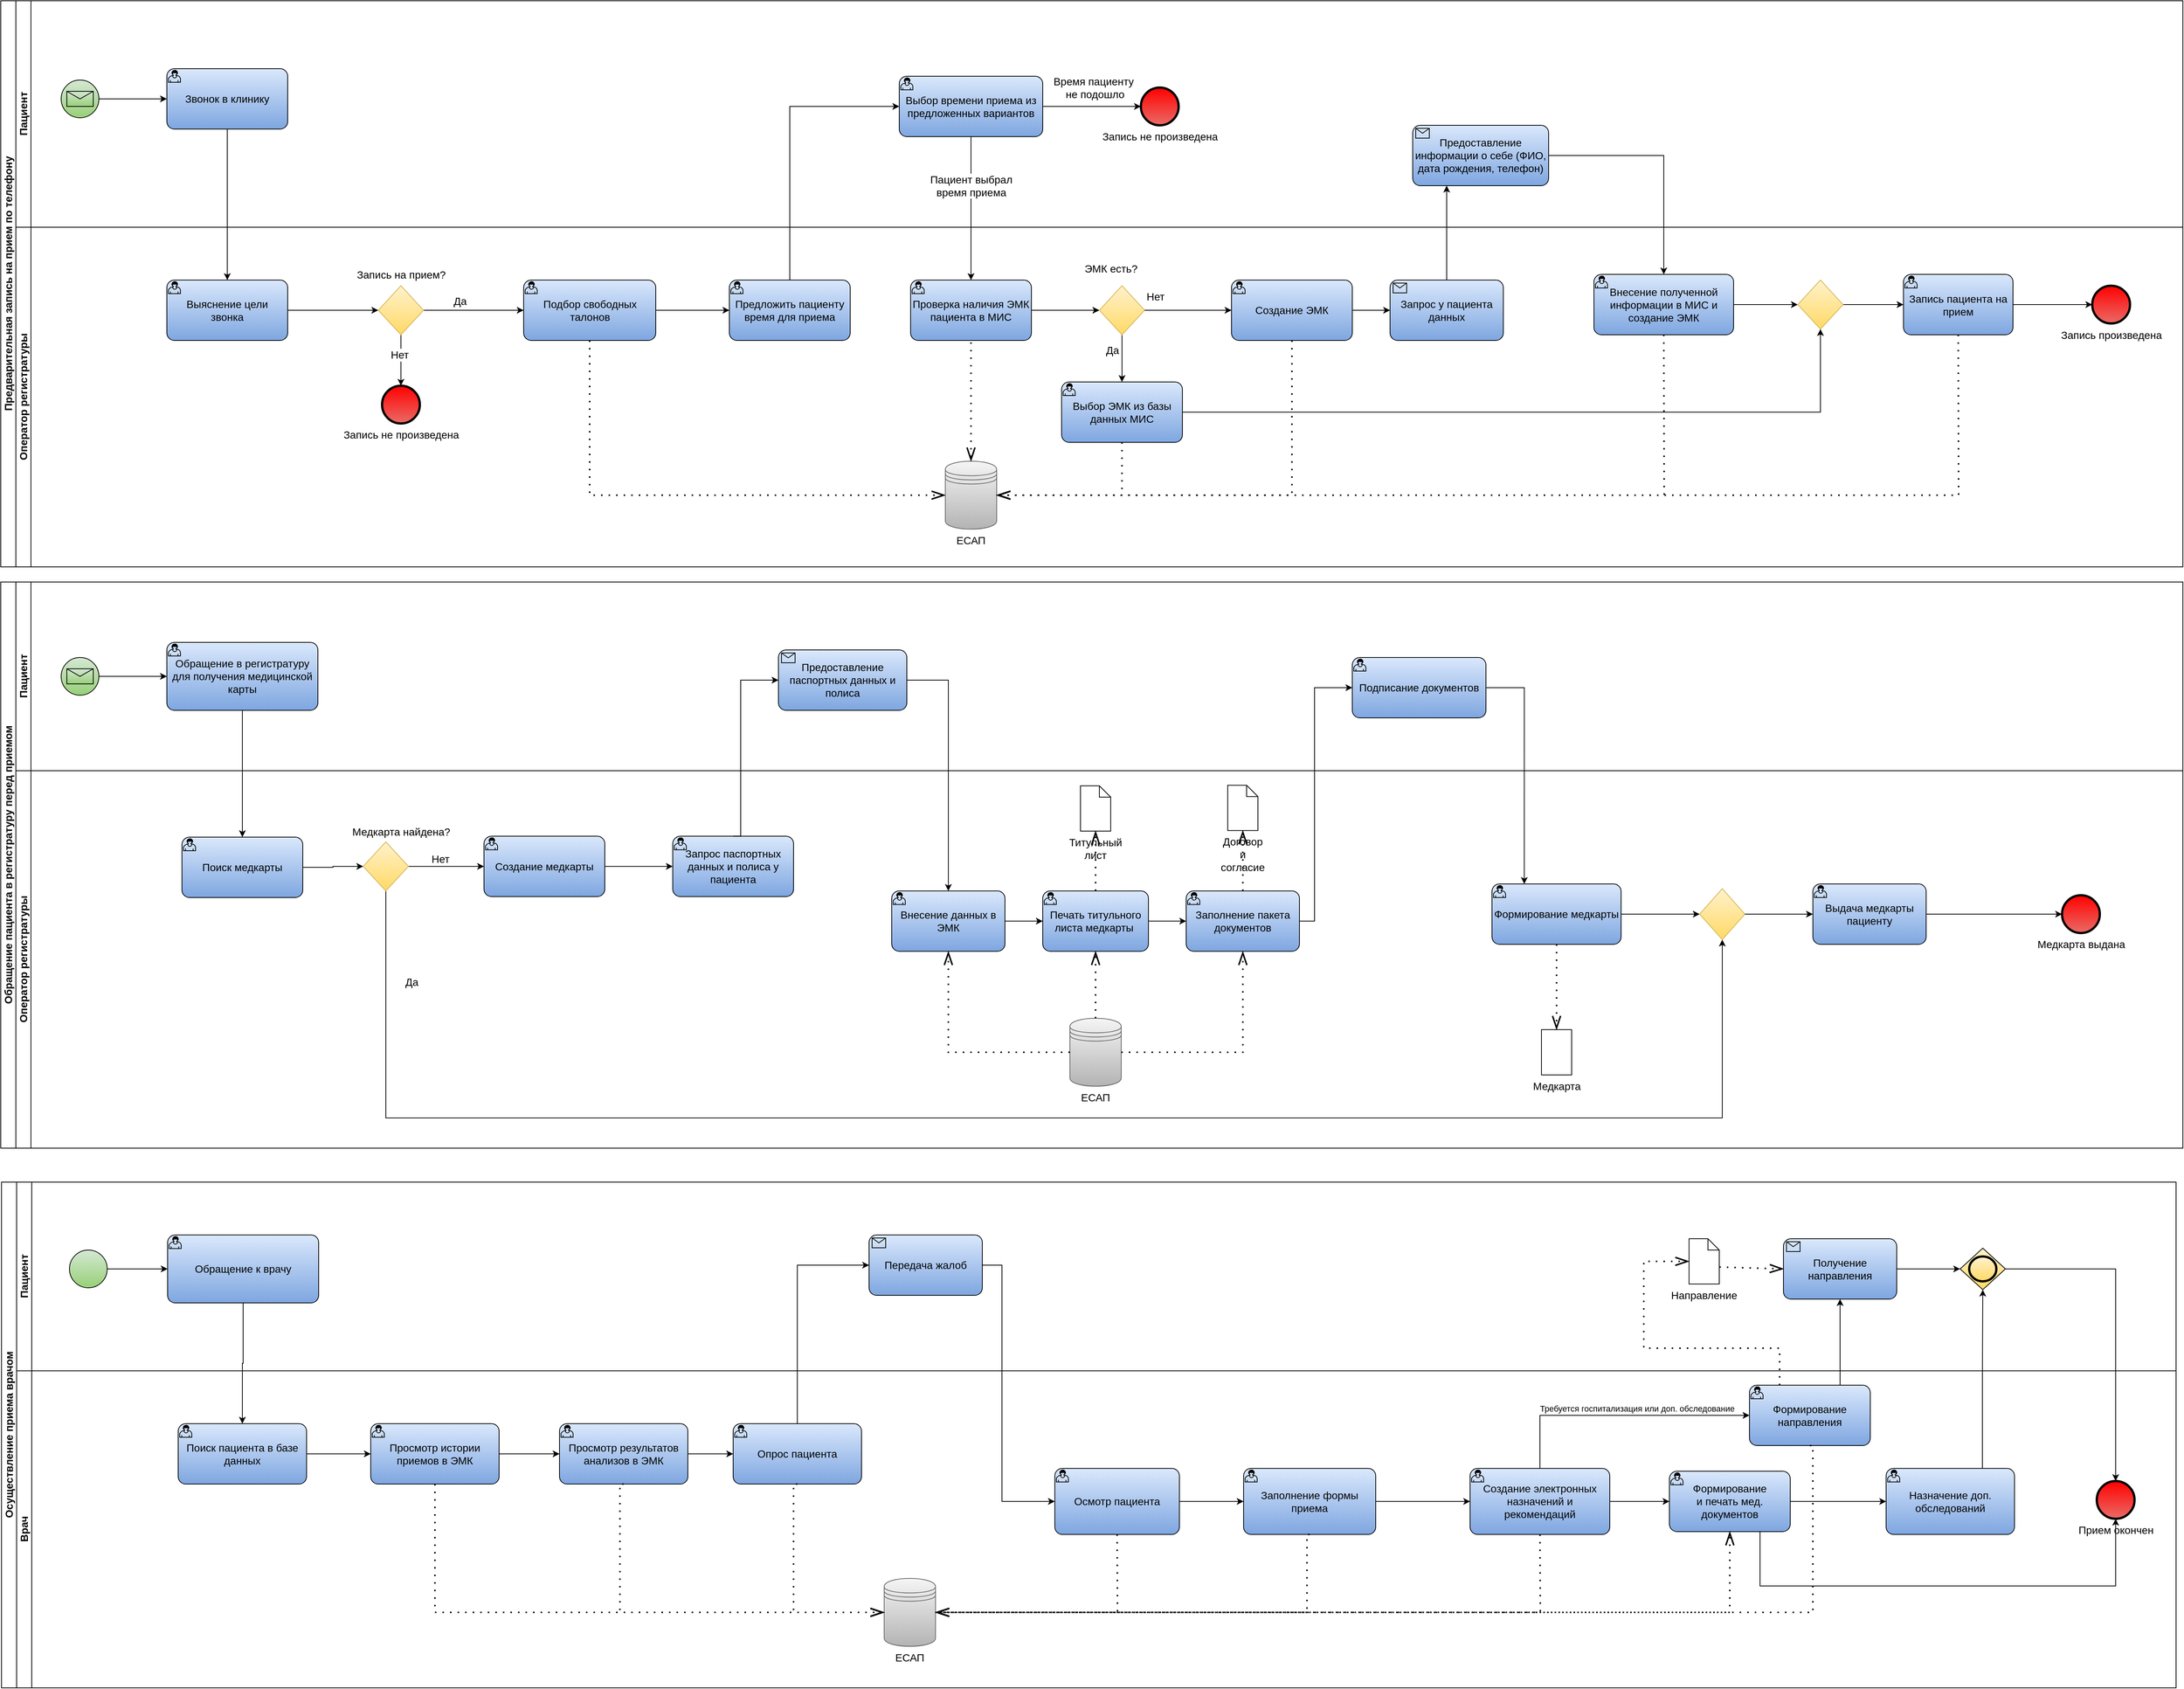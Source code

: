 <mxfile version="20.7.4" type="device"><diagram name="Page-1" id="2a216829-ef6e-dabb-86c1-c78162f3ba2b"><mxGraphModel dx="5250" dy="2865" grid="1" gridSize="10" guides="1" tooltips="1" connect="1" arrows="1" fold="1" page="1" pageScale="1" pageWidth="850" pageHeight="1100" background="none" math="0" shadow="0"><root><mxCell id="0"/><mxCell id="1" parent="0"/><mxCell id="knItRZPlOdMx0nzda-8o-1" value="&lt;font style=&quot;font-size: 14px;&quot;&gt;Предварительная запись на прием по телефону&lt;/font&gt;" style="swimlane;childLayout=stackLayout;resizeParent=1;resizeParentMax=0;horizontal=0;startSize=20;horizontalStack=0;html=1;movable=0;resizable=0;rotatable=0;deletable=0;editable=0;connectable=0;" parent="1" vertex="1"><mxGeometry x="150" y="40" width="2890" height="750" as="geometry"/></mxCell><mxCell id="knItRZPlOdMx0nzda-8o-13" value="" style="edgeStyle=orthogonalEdgeStyle;rounded=0;orthogonalLoop=1;jettySize=auto;html=1;exitX=0.5;exitY=1;exitDx=0;exitDy=0;exitPerimeter=0;entryX=0.5;entryY=0;entryDx=0;entryDy=0;entryPerimeter=0;" parent="knItRZPlOdMx0nzda-8o-1" source="knItRZPlOdMx0nzda-8o-34" target="knItRZPlOdMx0nzda-8o-35" edge="1"><mxGeometry relative="1" as="geometry"><mxPoint x="305" y="200" as="sourcePoint"/><mxPoint x="305.059" y="370" as="targetPoint"/></mxGeometry></mxCell><mxCell id="knItRZPlOdMx0nzda-8o-31" value="" style="edgeStyle=orthogonalEdgeStyle;rounded=0;orthogonalLoop=1;jettySize=auto;html=1;fontSize=14;fontColor=#000000;entryX=0.5;entryY=0;entryDx=0;entryDy=0;entryPerimeter=0;exitX=0.5;exitY=1;exitDx=0;exitDy=0;exitPerimeter=0;" parent="knItRZPlOdMx0nzda-8o-1" source="knItRZPlOdMx0nzda-8o-38" target="vyiqZdezFWiitN7fsBHB-11" edge="1"><mxGeometry relative="1" as="geometry"><mxPoint x="1320" y="200" as="sourcePoint"/><mxPoint x="1285" y="312.5" as="targetPoint"/></mxGeometry></mxCell><mxCell id="vyiqZdezFWiitN7fsBHB-5" value="Пациент выбрал &lt;br&gt;время приема" style="edgeLabel;html=1;align=center;verticalAlign=middle;resizable=0;points=[];fontSize=14;" parent="knItRZPlOdMx0nzda-8o-31" vertex="1" connectable="0"><mxGeometry x="-0.315" relative="1" as="geometry"><mxPoint as="offset"/></mxGeometry></mxCell><mxCell id="knItRZPlOdMx0nzda-8o-2" value="&lt;font style=&quot;font-size: 14px;&quot;&gt;Пациент&lt;/font&gt;" style="swimlane;startSize=20;horizontal=0;html=1;" parent="knItRZPlOdMx0nzda-8o-1" vertex="1"><mxGeometry x="20" width="2870" height="300" as="geometry"/></mxCell><mxCell id="knItRZPlOdMx0nzda-8o-14" value="" style="edgeStyle=orthogonalEdgeStyle;rounded=0;orthogonalLoop=1;jettySize=auto;html=1;entryX=0;entryY=0.5;entryDx=0;entryDy=0;entryPerimeter=0;" parent="knItRZPlOdMx0nzda-8o-2" source="knItRZPlOdMx0nzda-8o-5" target="knItRZPlOdMx0nzda-8o-34" edge="1"><mxGeometry relative="1" as="geometry"><mxPoint x="210" y="160" as="targetPoint"/></mxGeometry></mxCell><mxCell id="knItRZPlOdMx0nzda-8o-5" value="" style="points=[[0.145,0.145,0],[0.5,0,0],[0.855,0.145,0],[1,0.5,0],[0.855,0.855,0],[0.5,1,0],[0.145,0.855,0],[0,0.5,0]];shape=mxgraph.bpmn.event;html=1;verticalLabelPosition=bottom;labelBackgroundColor=#ffffff;verticalAlign=top;align=center;perimeter=ellipsePerimeter;outlineConnect=0;aspect=fixed;outline=standard;symbol=message;fillColor=#d5e8d4;strokeColor=#000000;gradientColor=#97d077;" parent="knItRZPlOdMx0nzda-8o-2" vertex="1"><mxGeometry x="60" y="105" width="50" height="50" as="geometry"/></mxCell><mxCell id="knItRZPlOdMx0nzda-8o-28" value="" style="edgeStyle=orthogonalEdgeStyle;rounded=0;orthogonalLoop=1;jettySize=auto;html=1;fontSize=14;entryX=0;entryY=0.5;entryDx=0;entryDy=0;entryPerimeter=0;exitX=1;exitY=0.5;exitDx=0;exitDy=0;exitPerimeter=0;" parent="knItRZPlOdMx0nzda-8o-2" source="knItRZPlOdMx0nzda-8o-38" target="knItRZPlOdMx0nzda-8o-29" edge="1"><mxGeometry relative="1" as="geometry"><mxPoint x="1390" y="160" as="sourcePoint"/><mxPoint x="1560" y="160" as="targetPoint"/></mxGeometry></mxCell><mxCell id="vyiqZdezFWiitN7fsBHB-4" value="Время пациенту&lt;br&gt;&amp;nbsp;не подошло" style="edgeLabel;html=1;align=center;verticalAlign=middle;resizable=0;points=[];fontSize=14;" parent="knItRZPlOdMx0nzda-8o-28" vertex="1" connectable="0"><mxGeometry x="-0.313" y="-1" relative="1" as="geometry"><mxPoint x="22" y="-26" as="offset"/></mxGeometry></mxCell><mxCell id="knItRZPlOdMx0nzda-8o-29" value="&lt;font style=&quot;font-size: 14px;&quot; color=&quot;#000000&quot;&gt;Запись не произведена&lt;/font&gt;" style="points=[[0.145,0.145,0],[0.5,0,0],[0.855,0.145,0],[1,0.5,0],[0.855,0.855,0],[0.5,1,0],[0.145,0.855,0],[0,0.5,0]];shape=mxgraph.bpmn.event;html=1;verticalLabelPosition=bottom;labelBackgroundColor=#ffffff;verticalAlign=top;align=center;perimeter=ellipsePerimeter;outlineConnect=0;aspect=fixed;outline=end;symbol=terminate2;strokeColor=#000000;fillColor=#FF0000;gradientColor=#ea6b66;" parent="knItRZPlOdMx0nzda-8o-2" vertex="1"><mxGeometry x="1490" y="115" width="50" height="50" as="geometry"/></mxCell><mxCell id="knItRZPlOdMx0nzda-8o-34" value="Звонок в клинику" style="points=[[0.25,0,0],[0.5,0,0],[0.75,0,0],[1,0.25,0],[1,0.5,0],[1,0.75,0],[0.75,1,0],[0.5,1,0],[0.25,1,0],[0,0.75,0],[0,0.5,0],[0,0.25,0]];shape=mxgraph.bpmn.task;whiteSpace=wrap;rectStyle=rounded;size=10;html=1;taskMarker=user;strokeColor=#000000;fontSize=14;fillColor=#dae8fc;gradientColor=#7ea6e0;" parent="knItRZPlOdMx0nzda-8o-2" vertex="1"><mxGeometry x="200" y="90" width="160" height="80" as="geometry"/></mxCell><mxCell id="knItRZPlOdMx0nzda-8o-38" value="Выбор времени приема из предложенных вариантов" style="points=[[0.25,0,0],[0.5,0,0],[0.75,0,0],[1,0.25,0],[1,0.5,0],[1,0.75,0],[0.75,1,0],[0.5,1,0],[0.25,1,0],[0,0.75,0],[0,0.5,0],[0,0.25,0]];shape=mxgraph.bpmn.task;whiteSpace=wrap;rectStyle=rounded;size=10;html=1;taskMarker=user;strokeColor=#000000;fontSize=14;fontColor=default;fillColor=#dae8fc;gradientColor=#7ea6e0;" parent="knItRZPlOdMx0nzda-8o-2" vertex="1"><mxGeometry x="1170" y="100" width="190" height="80" as="geometry"/></mxCell><mxCell id="knItRZPlOdMx0nzda-8o-40" value="Предоставление информации о себе (ФИО, дата рождения, телефон)" style="points=[[0.25,0,0],[0.5,0,0],[0.75,0,0],[1,0.25,0],[1,0.5,0],[1,0.75,0],[0.75,1,0],[0.5,1,0],[0.25,1,0],[0,0.75,0],[0,0.5,0],[0,0.25,0]];shape=mxgraph.bpmn.task;whiteSpace=wrap;rectStyle=rounded;size=10;html=1;taskMarker=receive;strokeColor=#000000;fontSize=14;fontColor=default;fillColor=#dae8fc;gradientColor=#7ea6e0;" parent="knItRZPlOdMx0nzda-8o-2" vertex="1"><mxGeometry x="1850" y="165" width="180" height="80" as="geometry"/></mxCell><mxCell id="knItRZPlOdMx0nzda-8o-3" value="&lt;font style=&quot;font-size: 14px;&quot;&gt;Оператор регистратуры&lt;/font&gt;" style="swimlane;startSize=20;horizontal=0;html=1;" parent="knItRZPlOdMx0nzda-8o-1" vertex="1"><mxGeometry x="20" y="300" width="2870" height="450" as="geometry"/></mxCell><mxCell id="knItRZPlOdMx0nzda-8o-16" value="" style="edgeStyle=orthogonalEdgeStyle;rounded=0;orthogonalLoop=1;jettySize=auto;html=1;exitX=1;exitY=0.5;exitDx=0;exitDy=0;exitPerimeter=0;" parent="knItRZPlOdMx0nzda-8o-3" source="knItRZPlOdMx0nzda-8o-35" target="knItRZPlOdMx0nzda-8o-15" edge="1"><mxGeometry relative="1" as="geometry"><mxPoint x="360" y="110" as="sourcePoint"/></mxGeometry></mxCell><mxCell id="knItRZPlOdMx0nzda-8o-19" value="" style="edgeStyle=orthogonalEdgeStyle;rounded=0;orthogonalLoop=1;jettySize=auto;html=1;entryX=0.5;entryY=0;entryDx=0;entryDy=0;entryPerimeter=0;" parent="knItRZPlOdMx0nzda-8o-3" source="knItRZPlOdMx0nzda-8o-15" target="knItRZPlOdMx0nzda-8o-20" edge="1"><mxGeometry relative="1" as="geometry"><mxPoint x="530" y="255" as="targetPoint"/><Array as="points"><mxPoint x="510" y="170"/><mxPoint x="510" y="170"/></Array></mxGeometry></mxCell><mxCell id="knItRZPlOdMx0nzda-8o-111" value="Нет" style="edgeLabel;html=1;align=center;verticalAlign=middle;resizable=0;points=[];fontSize=14;fontColor=#000000;" parent="knItRZPlOdMx0nzda-8o-19" vertex="1" connectable="0"><mxGeometry x="-0.217" y="-2" relative="1" as="geometry"><mxPoint as="offset"/></mxGeometry></mxCell><mxCell id="knItRZPlOdMx0nzda-8o-22" value="" style="edgeStyle=orthogonalEdgeStyle;rounded=0;orthogonalLoop=1;jettySize=auto;html=1;fontSize=14;entryX=0;entryY=0.5;entryDx=0;entryDy=0;entryPerimeter=0;" parent="knItRZPlOdMx0nzda-8o-3" source="knItRZPlOdMx0nzda-8o-15" target="knItRZPlOdMx0nzda-8o-36" edge="1"><mxGeometry relative="1" as="geometry"><mxPoint x="670" y="110" as="targetPoint"/></mxGeometry></mxCell><mxCell id="knItRZPlOdMx0nzda-8o-110" value="Да" style="edgeLabel;html=1;align=center;verticalAlign=middle;resizable=0;points=[];fontSize=14;fontColor=#000000;" parent="knItRZPlOdMx0nzda-8o-22" vertex="1" connectable="0"><mxGeometry x="-0.273" y="1" relative="1" as="geometry"><mxPoint y="-11" as="offset"/></mxGeometry></mxCell><mxCell id="knItRZPlOdMx0nzda-8o-15" value="" style="rhombus;whiteSpace=wrap;html=1;fillColor=#fff2cc;strokeColor=#d6b656;gradientColor=#ffd966;" parent="knItRZPlOdMx0nzda-8o-3" vertex="1"><mxGeometry x="480" y="77.5" width="60" height="65" as="geometry"/></mxCell><mxCell id="knItRZPlOdMx0nzda-8o-17" value="&lt;font style=&quot;font-size: 14px;&quot;&gt;Запись на прием?&lt;/font&gt;" style="text;html=1;align=center;verticalAlign=middle;resizable=0;points=[];autosize=1;strokeColor=none;fillColor=none;" parent="knItRZPlOdMx0nzda-8o-3" vertex="1"><mxGeometry x="440" y="47.5" width="140" height="30" as="geometry"/></mxCell><mxCell id="knItRZPlOdMx0nzda-8o-20" value="&lt;font style=&quot;font-size: 14px;&quot; color=&quot;#000000&quot;&gt;Запись не произведена&lt;/font&gt;" style="points=[[0.145,0.145,0],[0.5,0,0],[0.855,0.145,0],[1,0.5,0],[0.855,0.855,0],[0.5,1,0],[0.145,0.855,0],[0,0.5,0]];shape=mxgraph.bpmn.event;html=1;verticalLabelPosition=bottom;labelBackgroundColor=#ffffff;verticalAlign=top;align=center;perimeter=ellipsePerimeter;outlineConnect=0;aspect=fixed;outline=end;symbol=terminate2;strokeColor=#000000;fillColor=#FF0000;gradientColor=#ea6b66;" parent="knItRZPlOdMx0nzda-8o-3" vertex="1"><mxGeometry x="485" y="210" width="50" height="50" as="geometry"/></mxCell><mxCell id="knItRZPlOdMx0nzda-8o-24" value="" style="edgeStyle=orthogonalEdgeStyle;rounded=0;orthogonalLoop=1;jettySize=auto;html=1;fontSize=14;exitX=1;exitY=0.5;exitDx=0;exitDy=0;exitPerimeter=0;entryX=0;entryY=0.5;entryDx=0;entryDy=0;entryPerimeter=0;" parent="knItRZPlOdMx0nzda-8o-3" source="knItRZPlOdMx0nzda-8o-36" target="knItRZPlOdMx0nzda-8o-37" edge="1"><mxGeometry relative="1" as="geometry"><mxPoint x="850" y="110" as="sourcePoint"/><mxPoint x="980" y="110" as="targetPoint"/></mxGeometry></mxCell><mxCell id="vyiqZdezFWiitN7fsBHB-7" value="" style="edgeStyle=orthogonalEdgeStyle;rounded=0;orthogonalLoop=1;jettySize=auto;html=1;fontSize=14;exitX=1;exitY=0.5;exitDx=0;exitDy=0;exitPerimeter=0;" parent="knItRZPlOdMx0nzda-8o-3" source="vyiqZdezFWiitN7fsBHB-11" target="vyiqZdezFWiitN7fsBHB-6" edge="1"><mxGeometry relative="1" as="geometry"><mxPoint x="1355" y="102.5" as="sourcePoint"/></mxGeometry></mxCell><mxCell id="knItRZPlOdMx0nzda-8o-35" value="Выяснение цели &lt;br&gt;звонка" style="points=[[0.25,0,0],[0.5,0,0],[0.75,0,0],[1,0.25,0],[1,0.5,0],[1,0.75,0],[0.75,1,0],[0.5,1,0],[0.25,1,0],[0,0.75,0],[0,0.5,0],[0,0.25,0]];shape=mxgraph.bpmn.task;whiteSpace=wrap;rectStyle=rounded;size=10;html=1;taskMarker=user;strokeColor=#000000;fontSize=14;fillColor=#dae8fc;gradientColor=#7ea6e0;" parent="knItRZPlOdMx0nzda-8o-3" vertex="1"><mxGeometry x="200" y="70" width="160" height="80" as="geometry"/></mxCell><mxCell id="knItRZPlOdMx0nzda-8o-36" value="Подбор свободных талонов" style="points=[[0.25,0,0],[0.5,0,0],[0.75,0,0],[1,0.25,0],[1,0.5,0],[1,0.75,0],[0.75,1,0],[0.5,1,0],[0.25,1,0],[0,0.75,0],[0,0.5,0],[0,0.25,0]];shape=mxgraph.bpmn.task;whiteSpace=wrap;rectStyle=rounded;size=10;html=1;taskMarker=user;strokeColor=#000000;fontSize=14;fontColor=default;fillColor=#dae8fc;gradientColor=#7ea6e0;" parent="knItRZPlOdMx0nzda-8o-3" vertex="1"><mxGeometry x="672.5" y="70" width="175" height="80" as="geometry"/></mxCell><mxCell id="knItRZPlOdMx0nzda-8o-37" value="Предложить пациенту время для приема" style="points=[[0.25,0,0],[0.5,0,0],[0.75,0,0],[1,0.25,0],[1,0.5,0],[1,0.75,0],[0.75,1,0],[0.5,1,0],[0.25,1,0],[0,0.75,0],[0,0.5,0],[0,0.25,0]];shape=mxgraph.bpmn.task;whiteSpace=wrap;rectStyle=rounded;size=10;html=1;taskMarker=user;strokeColor=#000000;fontSize=14;fontColor=default;fillColor=#dae8fc;gradientColor=#7ea6e0;" parent="knItRZPlOdMx0nzda-8o-3" vertex="1"><mxGeometry x="945" y="70" width="160" height="80" as="geometry"/></mxCell><mxCell id="knItRZPlOdMx0nzda-8o-46" value="" style="edgeStyle=orthogonalEdgeStyle;rounded=0;orthogonalLoop=1;jettySize=auto;html=1;fontSize=14;fontColor=#000000;entryX=0;entryY=0.5;entryDx=0;entryDy=0;" parent="knItRZPlOdMx0nzda-8o-3" source="knItRZPlOdMx0nzda-8o-44" target="vyiqZdezFWiitN7fsBHB-22" edge="1"><mxGeometry relative="1" as="geometry"/></mxCell><mxCell id="knItRZPlOdMx0nzda-8o-44" value="Внесение полученной информации в МИС и создание ЭМК" style="points=[[0.25,0,0],[0.5,0,0],[0.75,0,0],[1,0.25,0],[1,0.5,0],[1,0.75,0],[0.75,1,0],[0.5,1,0],[0.25,1,0],[0,0.75,0],[0,0.5,0],[0,0.25,0]];shape=mxgraph.bpmn.task;whiteSpace=wrap;rectStyle=rounded;size=10;html=1;taskMarker=user;strokeColor=#000000;fontSize=14;fontColor=default;fillColor=#dae8fc;gradientColor=#7ea6e0;" parent="knItRZPlOdMx0nzda-8o-3" vertex="1"><mxGeometry x="2090" y="62.5" width="185" height="80" as="geometry"/></mxCell><mxCell id="knItRZPlOdMx0nzda-8o-45" value="&lt;font style=&quot;font-size: 14px;&quot; color=&quot;#000000&quot;&gt;Запись произведена&lt;/font&gt;" style="points=[[0.145,0.145,0],[0.5,0,0],[0.855,0.145,0],[1,0.5,0],[0.855,0.855,0],[0.5,1,0],[0.145,0.855,0],[0,0.5,0]];shape=mxgraph.bpmn.event;html=1;verticalLabelPosition=bottom;labelBackgroundColor=#ffffff;verticalAlign=top;align=center;perimeter=ellipsePerimeter;outlineConnect=0;aspect=fixed;outline=end;symbol=terminate2;strokeColor=#000000;fillColor=#FF0000;gradientColor=#ea6b66;" parent="knItRZPlOdMx0nzda-8o-3" vertex="1"><mxGeometry x="2750" y="77.5" width="50" height="50" as="geometry"/></mxCell><mxCell id="knItRZPlOdMx0nzda-8o-48" value="" style="edgeStyle=elbowEdgeStyle;fontSize=12;html=1;endFill=0;startFill=0;endSize=14;startSize=6;dashed=1;dashPattern=1 4;endArrow=openThin;startArrow=none;rounded=0;fontColor=#000000;exitX=0.5;exitY=1;exitDx=0;exitDy=0;exitPerimeter=0;entryX=0;entryY=0.5;entryDx=0;entryDy=0;strokeWidth=2;" parent="knItRZPlOdMx0nzda-8o-3" source="knItRZPlOdMx0nzda-8o-36" target="vyiqZdezFWiitN7fsBHB-2" edge="1"><mxGeometry width="160" relative="1" as="geometry"><mxPoint x="890" y="249.33" as="sourcePoint"/><mxPoint x="1120" y="250" as="targetPoint"/><Array as="points"><mxPoint x="760" y="220"/></Array></mxGeometry></mxCell><mxCell id="knItRZPlOdMx0nzda-8o-51" value="" style="edgeStyle=elbowEdgeStyle;fontSize=12;html=1;endFill=0;startFill=0;endSize=14;startSize=6;dashed=1;dashPattern=1 4;endArrow=openThin;startArrow=none;rounded=0;fontColor=#000000;exitX=0.5;exitY=1;exitDx=0;exitDy=0;exitPerimeter=0;entryX=1;entryY=0.5;entryDx=0;entryDy=0;strokeWidth=2;" parent="knItRZPlOdMx0nzda-8o-3" source="knItRZPlOdMx0nzda-8o-44" target="vyiqZdezFWiitN7fsBHB-2" edge="1"><mxGeometry width="160" relative="1" as="geometry"><mxPoint x="1560" y="280" as="sourcePoint"/><mxPoint x="1160" y="257.5" as="targetPoint"/><Array as="points"><mxPoint x="2183" y="250"/></Array></mxGeometry></mxCell><mxCell id="vyiqZdezFWiitN7fsBHB-2" value="ЕСАП" style="shape=datastore;whiteSpace=wrap;html=1;labelPosition=center;verticalLabelPosition=bottom;align=center;verticalAlign=top;fontSize=14;fillColor=#f5f5f5;strokeColor=#666666;gradientColor=#b3b3b3;" parent="knItRZPlOdMx0nzda-8o-3" vertex="1"><mxGeometry x="1231" y="310" width="68" height="90" as="geometry"/></mxCell><mxCell id="vyiqZdezFWiitN7fsBHB-3" value="" style="edgeStyle=elbowEdgeStyle;fontSize=12;html=1;endFill=0;startFill=0;endSize=14;startSize=6;dashed=1;dashPattern=1 4;endArrow=openThin;startArrow=none;rounded=0;fontColor=#000000;exitX=0.5;exitY=1;exitDx=0;exitDy=0;exitPerimeter=0;entryX=0.5;entryY=0;entryDx=0;entryDy=0;strokeWidth=2;" parent="knItRZPlOdMx0nzda-8o-3" target="vyiqZdezFWiitN7fsBHB-2" edge="1"><mxGeometry width="160" relative="1" as="geometry"><mxPoint x="1265" y="142.5" as="sourcePoint"/><mxPoint x="1661" y="310" as="targetPoint"/><Array as="points"><mxPoint x="1265" y="170"/></Array></mxGeometry></mxCell><mxCell id="vyiqZdezFWiitN7fsBHB-13" value="" style="edgeStyle=orthogonalEdgeStyle;rounded=0;orthogonalLoop=1;jettySize=auto;html=1;fontSize=14;" parent="knItRZPlOdMx0nzda-8o-3" source="vyiqZdezFWiitN7fsBHB-6" target="vyiqZdezFWiitN7fsBHB-12" edge="1"><mxGeometry relative="1" as="geometry"><Array as="points"><mxPoint x="1465" y="170"/><mxPoint x="1465" y="170"/></Array></mxGeometry></mxCell><mxCell id="vyiqZdezFWiitN7fsBHB-16" value="Да" style="edgeLabel;html=1;align=center;verticalAlign=middle;resizable=0;points=[];fontSize=14;" parent="vyiqZdezFWiitN7fsBHB-13" vertex="1" connectable="0"><mxGeometry x="-0.367" relative="1" as="geometry"><mxPoint x="-13" as="offset"/></mxGeometry></mxCell><mxCell id="vyiqZdezFWiitN7fsBHB-6" value="" style="rhombus;whiteSpace=wrap;html=1;fillColor=#fff2cc;strokeColor=#d6b656;gradientColor=#ffd966;" parent="knItRZPlOdMx0nzda-8o-3" vertex="1"><mxGeometry x="1435" y="77.5" width="60" height="65" as="geometry"/></mxCell><mxCell id="vyiqZdezFWiitN7fsBHB-10" value="ЭМК есть?" style="text;html=1;align=center;verticalAlign=middle;resizable=0;points=[];autosize=1;strokeColor=none;fillColor=none;fontSize=14;" parent="knItRZPlOdMx0nzda-8o-3" vertex="1"><mxGeometry x="1405" y="40" width="90" height="30" as="geometry"/></mxCell><mxCell id="vyiqZdezFWiitN7fsBHB-11" value="Проверка наличия ЭМК пациента в МИС" style="points=[[0.25,0,0],[0.5,0,0],[0.75,0,0],[1,0.25,0],[1,0.5,0],[1,0.75,0],[0.75,1,0],[0.5,1,0],[0.25,1,0],[0,0.75,0],[0,0.5,0],[0,0.25,0]];shape=mxgraph.bpmn.task;whiteSpace=wrap;rectStyle=rounded;size=10;html=1;taskMarker=user;strokeColor=#000000;fontSize=14;fontColor=default;fillColor=#dae8fc;gradientColor=#7ea6e0;" parent="knItRZPlOdMx0nzda-8o-3" vertex="1"><mxGeometry x="1185" y="70" width="160" height="80" as="geometry"/></mxCell><mxCell id="vyiqZdezFWiitN7fsBHB-12" value="Выбор ЭМК из базы данных МИС" style="points=[[0.25,0,0],[0.5,0,0],[0.75,0,0],[1,0.25,0],[1,0.5,0],[1,0.75,0],[0.75,1,0],[0.5,1,0],[0.25,1,0],[0,0.75,0],[0,0.5,0],[0,0.25,0]];shape=mxgraph.bpmn.task;whiteSpace=wrap;rectStyle=rounded;size=10;html=1;taskMarker=user;strokeColor=#000000;fontSize=14;fontColor=default;fillColor=#dae8fc;gradientColor=#7ea6e0;" parent="knItRZPlOdMx0nzda-8o-3" vertex="1"><mxGeometry x="1385" y="205" width="160" height="80" as="geometry"/></mxCell><mxCell id="vyiqZdezFWiitN7fsBHB-14" value="" style="edgeStyle=elbowEdgeStyle;fontSize=12;html=1;endFill=0;startFill=0;endSize=14;startSize=6;dashed=1;dashPattern=1 4;endArrow=openThin;startArrow=none;rounded=0;fontColor=#000000;exitX=0.5;exitY=1;exitDx=0;exitDy=0;exitPerimeter=0;strokeWidth=2;entryX=1;entryY=0.5;entryDx=0;entryDy=0;" parent="knItRZPlOdMx0nzda-8o-3" source="vyiqZdezFWiitN7fsBHB-12" target="vyiqZdezFWiitN7fsBHB-2" edge="1"><mxGeometry width="160" relative="1" as="geometry"><mxPoint x="2046.5" y="137.5" as="sourcePoint"/><mxPoint x="1300" y="360" as="targetPoint"/><Array as="points"><mxPoint x="1465" y="350"/></Array></mxGeometry></mxCell><mxCell id="vyiqZdezFWiitN7fsBHB-20" value="" style="edgeStyle=orthogonalEdgeStyle;rounded=0;orthogonalLoop=1;jettySize=auto;html=1;fontSize=14;" parent="knItRZPlOdMx0nzda-8o-3" source="vyiqZdezFWiitN7fsBHB-17" target="vyiqZdezFWiitN7fsBHB-19" edge="1"><mxGeometry relative="1" as="geometry"/></mxCell><mxCell id="vyiqZdezFWiitN7fsBHB-17" value="Создание ЭМК" style="points=[[0.25,0,0],[0.5,0,0],[0.75,0,0],[1,0.25,0],[1,0.5,0],[1,0.75,0],[0.75,1,0],[0.5,1,0],[0.25,1,0],[0,0.75,0],[0,0.5,0],[0,0.25,0]];shape=mxgraph.bpmn.task;whiteSpace=wrap;rectStyle=rounded;size=10;html=1;taskMarker=user;strokeColor=#000000;fontSize=14;fontColor=default;fillColor=#dae8fc;gradientColor=#7ea6e0;" parent="knItRZPlOdMx0nzda-8o-3" vertex="1"><mxGeometry x="1610" y="70" width="160" height="80" as="geometry"/></mxCell><mxCell id="knItRZPlOdMx0nzda-8o-41" value="" style="edgeStyle=orthogonalEdgeStyle;rounded=0;orthogonalLoop=1;jettySize=auto;html=1;fontSize=14;fontColor=#000000;exitX=1;exitY=0.5;exitDx=0;exitDy=0;entryX=0;entryY=0.5;entryDx=0;entryDy=0;entryPerimeter=0;" parent="knItRZPlOdMx0nzda-8o-3" source="vyiqZdezFWiitN7fsBHB-6" target="vyiqZdezFWiitN7fsBHB-17" edge="1"><mxGeometry relative="1" as="geometry"><Array as="points"><mxPoint x="1610" y="110"/></Array></mxGeometry></mxCell><mxCell id="vyiqZdezFWiitN7fsBHB-15" value="Нет" style="edgeLabel;html=1;align=center;verticalAlign=middle;resizable=0;points=[];fontSize=14;" parent="knItRZPlOdMx0nzda-8o-41" vertex="1" connectable="0"><mxGeometry x="-0.834" y="1" relative="1" as="geometry"><mxPoint x="4" y="-17" as="offset"/></mxGeometry></mxCell><mxCell id="vyiqZdezFWiitN7fsBHB-18" value="" style="edgeStyle=elbowEdgeStyle;fontSize=12;html=1;endFill=0;startFill=0;endSize=14;startSize=6;dashed=1;dashPattern=1 4;endArrow=openThin;startArrow=none;rounded=0;fontColor=#000000;strokeWidth=2;entryX=1;entryY=0.5;entryDx=0;entryDy=0;exitX=0.5;exitY=1;exitDx=0;exitDy=0;exitPerimeter=0;" parent="knItRZPlOdMx0nzda-8o-3" source="vyiqZdezFWiitN7fsBHB-17" target="vyiqZdezFWiitN7fsBHB-2" edge="1"><mxGeometry width="160" relative="1" as="geometry"><mxPoint x="1690" y="160" as="sourcePoint"/><mxPoint x="1494.0" y="320" as="targetPoint"/><Array as="points"><mxPoint x="1690" y="240"/></Array></mxGeometry></mxCell><mxCell id="vyiqZdezFWiitN7fsBHB-19" value="Запрос у пациента данных" style="points=[[0.25,0,0],[0.5,0,0],[0.75,0,0],[1,0.25,0],[1,0.5,0],[1,0.75,0],[0.75,1,0],[0.5,1,0],[0.25,1,0],[0,0.75,0],[0,0.5,0],[0,0.25,0]];shape=mxgraph.bpmn.task;whiteSpace=wrap;rectStyle=rounded;size=10;html=1;taskMarker=receive;strokeColor=#000000;fontSize=14;fontColor=default;fillColor=#dae8fc;gradientColor=#7ea6e0;" parent="knItRZPlOdMx0nzda-8o-3" vertex="1"><mxGeometry x="1820" y="70" width="150" height="80" as="geometry"/></mxCell><mxCell id="vyiqZdezFWiitN7fsBHB-27" value="" style="edgeStyle=orthogonalEdgeStyle;rounded=0;orthogonalLoop=1;jettySize=auto;html=1;fontSize=14;" parent="knItRZPlOdMx0nzda-8o-3" source="vyiqZdezFWiitN7fsBHB-22" target="vyiqZdezFWiitN7fsBHB-25" edge="1"><mxGeometry relative="1" as="geometry"/></mxCell><mxCell id="vyiqZdezFWiitN7fsBHB-22" value="" style="rhombus;whiteSpace=wrap;html=1;fillColor=#fff2cc;strokeColor=#d6b656;gradientColor=#ffd966;" parent="knItRZPlOdMx0nzda-8o-3" vertex="1"><mxGeometry x="2360" y="70" width="60" height="65" as="geometry"/></mxCell><mxCell id="vyiqZdezFWiitN7fsBHB-24" value="" style="edgeStyle=orthogonalEdgeStyle;rounded=0;orthogonalLoop=1;jettySize=auto;html=1;fontSize=14;fontColor=#000000;entryX=0.5;entryY=1;entryDx=0;entryDy=0;exitX=1;exitY=0.5;exitDx=0;exitDy=0;exitPerimeter=0;" parent="knItRZPlOdMx0nzda-8o-3" source="vyiqZdezFWiitN7fsBHB-12" target="vyiqZdezFWiitN7fsBHB-22" edge="1"><mxGeometry relative="1" as="geometry"><mxPoint x="2000" y="300" as="sourcePoint"/><mxPoint x="2370" y="112.5" as="targetPoint"/><Array as="points"><mxPoint x="2390" y="245"/></Array></mxGeometry></mxCell><mxCell id="vyiqZdezFWiitN7fsBHB-28" value="" style="edgeStyle=orthogonalEdgeStyle;rounded=0;orthogonalLoop=1;jettySize=auto;html=1;fontSize=14;" parent="knItRZPlOdMx0nzda-8o-3" source="vyiqZdezFWiitN7fsBHB-25" target="knItRZPlOdMx0nzda-8o-45" edge="1"><mxGeometry relative="1" as="geometry"/></mxCell><mxCell id="vyiqZdezFWiitN7fsBHB-25" value="Запись пациента на прием" style="points=[[0.25,0,0],[0.5,0,0],[0.75,0,0],[1,0.25,0],[1,0.5,0],[1,0.75,0],[0.75,1,0],[0.5,1,0],[0.25,1,0],[0,0.75,0],[0,0.5,0],[0,0.25,0]];shape=mxgraph.bpmn.task;whiteSpace=wrap;rectStyle=rounded;size=10;html=1;taskMarker=user;strokeColor=#000000;fontSize=14;fontColor=default;fillColor=#dae8fc;gradientColor=#7ea6e0;" parent="knItRZPlOdMx0nzda-8o-3" vertex="1"><mxGeometry x="2500" y="62.5" width="145" height="80" as="geometry"/></mxCell><mxCell id="vyiqZdezFWiitN7fsBHB-29" value="" style="edgeStyle=elbowEdgeStyle;fontSize=12;html=1;endFill=0;startFill=0;endSize=14;startSize=6;dashed=1;dashPattern=1 4;endArrow=openThin;startArrow=none;rounded=0;fontColor=#000000;exitX=0.5;exitY=1;exitDx=0;exitDy=0;exitPerimeter=0;strokeWidth=2;entryX=1;entryY=0.5;entryDx=0;entryDy=0;" parent="knItRZPlOdMx0nzda-8o-3" source="vyiqZdezFWiitN7fsBHB-25" target="vyiqZdezFWiitN7fsBHB-2" edge="1"><mxGeometry width="160" relative="1" as="geometry"><mxPoint x="2192.5" y="152.5" as="sourcePoint"/><mxPoint x="1310" y="380" as="targetPoint"/><Array as="points"><mxPoint x="2573" y="240"/></Array></mxGeometry></mxCell><mxCell id="knItRZPlOdMx0nzda-8o-26" value="" style="edgeStyle=orthogonalEdgeStyle;rounded=0;orthogonalLoop=1;jettySize=auto;html=1;fontSize=14;exitX=0.5;exitY=0;exitDx=0;exitDy=0;exitPerimeter=0;entryX=0;entryY=0.5;entryDx=0;entryDy=0;entryPerimeter=0;" parent="knItRZPlOdMx0nzda-8o-1" source="knItRZPlOdMx0nzda-8o-37" target="knItRZPlOdMx0nzda-8o-38" edge="1"><mxGeometry relative="1" as="geometry"><mxPoint x="1090" y="370" as="sourcePoint"/><mxPoint x="1230" y="160" as="targetPoint"/><Array as="points"><mxPoint x="1045" y="140"/></Array></mxGeometry></mxCell><mxCell id="knItRZPlOdMx0nzda-8o-43" value="" style="edgeStyle=orthogonalEdgeStyle;rounded=0;orthogonalLoop=1;jettySize=auto;html=1;fontSize=14;fontColor=#000000;entryX=0.5;entryY=0;entryDx=0;entryDy=0;entryPerimeter=0;exitX=1;exitY=0.5;exitDx=0;exitDy=0;exitPerimeter=0;" parent="knItRZPlOdMx0nzda-8o-1" source="knItRZPlOdMx0nzda-8o-40" target="knItRZPlOdMx0nzda-8o-44" edge="1"><mxGeometry relative="1" as="geometry"><mxPoint x="2069" y="362.5" as="targetPoint"/><Array as="points"><mxPoint x="2203" y="205"/></Array></mxGeometry></mxCell><mxCell id="vyiqZdezFWiitN7fsBHB-21" value="" style="edgeStyle=orthogonalEdgeStyle;rounded=0;orthogonalLoop=1;jettySize=auto;html=1;fontSize=14;entryX=0.25;entryY=1;entryDx=0;entryDy=0;entryPerimeter=0;" parent="knItRZPlOdMx0nzda-8o-1" source="vyiqZdezFWiitN7fsBHB-19" target="knItRZPlOdMx0nzda-8o-40" edge="1"><mxGeometry relative="1" as="geometry"/></mxCell><mxCell id="knItRZPlOdMx0nzda-8o-52" value="&lt;font style=&quot;font-size: 14px;&quot;&gt;Обращение пациента в регистратуру перед приемом&lt;/font&gt;" style="swimlane;childLayout=stackLayout;resizeParent=1;resizeParentMax=0;horizontal=0;startSize=20;horizontalStack=0;html=1;" parent="1" vertex="1"><mxGeometry x="150" y="810" width="2890" height="750" as="geometry"/></mxCell><mxCell id="knItRZPlOdMx0nzda-8o-53" value="&lt;font style=&quot;font-size: 14px;&quot;&gt;Пациент&lt;/font&gt;" style="swimlane;startSize=20;horizontal=0;html=1;" parent="knItRZPlOdMx0nzda-8o-52" vertex="1"><mxGeometry x="20" width="2870" height="250" as="geometry"/></mxCell><mxCell id="knItRZPlOdMx0nzda-8o-54" value="" style="edgeStyle=orthogonalEdgeStyle;rounded=0;orthogonalLoop=1;jettySize=auto;html=1;entryX=0;entryY=0.5;entryDx=0;entryDy=0;entryPerimeter=0;" parent="knItRZPlOdMx0nzda-8o-53" source="knItRZPlOdMx0nzda-8o-55" target="knItRZPlOdMx0nzda-8o-58" edge="1"><mxGeometry relative="1" as="geometry"><mxPoint x="210" y="160" as="targetPoint"/></mxGeometry></mxCell><mxCell id="knItRZPlOdMx0nzda-8o-55" value="" style="points=[[0.145,0.145,0],[0.5,0,0],[0.855,0.145,0],[1,0.5,0],[0.855,0.855,0],[0.5,1,0],[0.145,0.855,0],[0,0.5,0]];shape=mxgraph.bpmn.event;html=1;verticalLabelPosition=bottom;labelBackgroundColor=#ffffff;verticalAlign=top;align=center;perimeter=ellipsePerimeter;outlineConnect=0;aspect=fixed;outline=standard;symbol=message;fillColor=#d5e8d4;strokeColor=#000000;gradientColor=#97d077;" parent="knItRZPlOdMx0nzda-8o-53" vertex="1"><mxGeometry x="60" y="100" width="50" height="50" as="geometry"/></mxCell><mxCell id="knItRZPlOdMx0nzda-8o-58" value="Обращение в регистратуру для получения медицинской карты" style="points=[[0.25,0,0],[0.5,0,0],[0.75,0,0],[1,0.25,0],[1,0.5,0],[1,0.75,0],[0.75,1,0],[0.5,1,0],[0.25,1,0],[0,0.75,0],[0,0.5,0],[0,0.25,0]];shape=mxgraph.bpmn.task;whiteSpace=wrap;rectStyle=rounded;size=10;html=1;taskMarker=user;strokeColor=#000000;fontSize=14;fillColor=#dae8fc;gradientColor=#7ea6e0;" parent="knItRZPlOdMx0nzda-8o-53" vertex="1"><mxGeometry x="200" y="80" width="200" height="90" as="geometry"/></mxCell><mxCell id="knItRZPlOdMx0nzda-8o-85" value="Предоставление паспортных данных и полиса" style="points=[[0.25,0,0],[0.5,0,0],[0.75,0,0],[1,0.25,0],[1,0.5,0],[1,0.75,0],[0.75,1,0],[0.5,1,0],[0.25,1,0],[0,0.75,0],[0,0.5,0],[0,0.25,0]];shape=mxgraph.bpmn.task;whiteSpace=wrap;rectStyle=rounded;size=10;html=1;taskMarker=receive;strokeColor=#000000;fontSize=14;fontColor=default;fillColor=#dae8fc;gradientColor=#7ea6e0;" parent="knItRZPlOdMx0nzda-8o-53" vertex="1"><mxGeometry x="1010" y="90" width="170" height="80" as="geometry"/></mxCell><mxCell id="knItRZPlOdMx0nzda-8o-96" value="Подписание документов" style="points=[[0.25,0,0],[0.5,0,0],[0.75,0,0],[1,0.25,0],[1,0.5,0],[1,0.75,0],[0.75,1,0],[0.5,1,0],[0.25,1,0],[0,0.75,0],[0,0.5,0],[0,0.25,0]];shape=mxgraph.bpmn.task;whiteSpace=wrap;rectStyle=rounded;size=10;html=1;taskMarker=user;strokeColor=#000000;fontSize=14;fontColor=default;fillColor=#dae8fc;gradientColor=#7ea6e0;" parent="knItRZPlOdMx0nzda-8o-53" vertex="1"><mxGeometry x="1770" y="100" width="177" height="80" as="geometry"/></mxCell><mxCell id="knItRZPlOdMx0nzda-8o-61" value="" style="edgeStyle=orthogonalEdgeStyle;rounded=0;orthogonalLoop=1;jettySize=auto;html=1;exitX=0.5;exitY=1;exitDx=0;exitDy=0;exitPerimeter=0;entryX=0.5;entryY=0;entryDx=0;entryDy=0;entryPerimeter=0;" parent="knItRZPlOdMx0nzda-8o-52" source="knItRZPlOdMx0nzda-8o-58" target="knItRZPlOdMx0nzda-8o-72" edge="1"><mxGeometry relative="1" as="geometry"><mxPoint x="305" y="200" as="sourcePoint"/><mxPoint x="305.059" y="370" as="targetPoint"/></mxGeometry></mxCell><mxCell id="knItRZPlOdMx0nzda-8o-62" value="" style="edgeStyle=orthogonalEdgeStyle;rounded=0;orthogonalLoop=1;jettySize=auto;html=1;fontSize=14;fontColor=#000000;entryX=0.5;entryY=0;entryDx=0;entryDy=0;entryPerimeter=0;exitX=1;exitY=0.5;exitDx=0;exitDy=0;exitPerimeter=0;" parent="knItRZPlOdMx0nzda-8o-52" source="knItRZPlOdMx0nzda-8o-85" target="vyiqZdezFWiitN7fsBHB-30" edge="1"><mxGeometry relative="1" as="geometry"><mxPoint x="1285" y="200" as="sourcePoint"/><mxPoint x="1440" y="310" as="targetPoint"/><Array as="points"><mxPoint x="1255" y="130"/></Array></mxGeometry></mxCell><mxCell id="knItRZPlOdMx0nzda-8o-63" value="&lt;font style=&quot;font-size: 14px;&quot;&gt;Оператор регистратуры&lt;/font&gt;" style="swimlane;startSize=20;horizontal=0;html=1;" parent="knItRZPlOdMx0nzda-8o-52" vertex="1"><mxGeometry x="20" y="250" width="2870" height="500" as="geometry"/></mxCell><mxCell id="knItRZPlOdMx0nzda-8o-64" value="" style="edgeStyle=orthogonalEdgeStyle;rounded=0;orthogonalLoop=1;jettySize=auto;html=1;exitX=1;exitY=0.5;exitDx=0;exitDy=0;exitPerimeter=0;" parent="knItRZPlOdMx0nzda-8o-63" source="knItRZPlOdMx0nzda-8o-72" target="knItRZPlOdMx0nzda-8o-67" edge="1"><mxGeometry relative="1" as="geometry"><mxPoint x="360" y="128" as="sourcePoint"/></mxGeometry></mxCell><mxCell id="knItRZPlOdMx0nzda-8o-65" value="" style="edgeStyle=orthogonalEdgeStyle;rounded=0;orthogonalLoop=1;jettySize=auto;html=1;entryX=0.5;entryY=1;entryDx=0;entryDy=0;" parent="knItRZPlOdMx0nzda-8o-63" source="knItRZPlOdMx0nzda-8o-67" target="knItRZPlOdMx0nzda-8o-102" edge="1"><mxGeometry relative="1" as="geometry"><mxPoint x="1190" y="498" as="targetPoint"/><Array as="points"><mxPoint x="490" y="460"/><mxPoint x="2260" y="460"/></Array></mxGeometry></mxCell><mxCell id="knItRZPlOdMx0nzda-8o-108" value="Да" style="edgeLabel;html=1;align=center;verticalAlign=middle;resizable=0;points=[];fontSize=14;fontColor=#000000;" parent="knItRZPlOdMx0nzda-8o-65" vertex="1" connectable="0"><mxGeometry x="-0.196" y="1" relative="1" as="geometry"><mxPoint x="-593" y="-179" as="offset"/></mxGeometry></mxCell><mxCell id="knItRZPlOdMx0nzda-8o-66" value="" style="edgeStyle=orthogonalEdgeStyle;rounded=0;orthogonalLoop=1;jettySize=auto;html=1;fontSize=14;entryX=0;entryY=0.5;entryDx=0;entryDy=0;entryPerimeter=0;" parent="knItRZPlOdMx0nzda-8o-63" source="knItRZPlOdMx0nzda-8o-67" target="knItRZPlOdMx0nzda-8o-73" edge="1"><mxGeometry relative="1" as="geometry"><mxPoint x="670" y="128" as="targetPoint"/></mxGeometry></mxCell><mxCell id="knItRZPlOdMx0nzda-8o-107" value="Нет" style="edgeLabel;html=1;align=center;verticalAlign=middle;resizable=0;points=[];fontSize=14;fontColor=#000000;" parent="knItRZPlOdMx0nzda-8o-66" vertex="1" connectable="0"><mxGeometry x="-0.156" y="-1" relative="1" as="geometry"><mxPoint y="-11" as="offset"/></mxGeometry></mxCell><mxCell id="knItRZPlOdMx0nzda-8o-67" value="" style="rhombus;whiteSpace=wrap;html=1;fillColor=#fff2cc;strokeColor=#d6b656;gradientColor=#ffd966;" parent="knItRZPlOdMx0nzda-8o-63" vertex="1"><mxGeometry x="460" y="94.25" width="60" height="65" as="geometry"/></mxCell><mxCell id="knItRZPlOdMx0nzda-8o-68" value="&lt;font style=&quot;font-size: 14px;&quot;&gt;Медкарта найдена?&lt;/font&gt;" style="text;html=1;align=center;verticalAlign=middle;resizable=0;points=[];autosize=1;strokeColor=none;fillColor=none;" parent="knItRZPlOdMx0nzda-8o-63" vertex="1"><mxGeometry x="435" y="65.5" width="150" height="30" as="geometry"/></mxCell><mxCell id="knItRZPlOdMx0nzda-8o-70" value="" style="edgeStyle=orthogonalEdgeStyle;rounded=0;orthogonalLoop=1;jettySize=auto;html=1;fontSize=14;exitX=1;exitY=0.5;exitDx=0;exitDy=0;exitPerimeter=0;entryX=0;entryY=0.5;entryDx=0;entryDy=0;entryPerimeter=0;" parent="knItRZPlOdMx0nzda-8o-63" source="knItRZPlOdMx0nzda-8o-73" target="knItRZPlOdMx0nzda-8o-74" edge="1"><mxGeometry relative="1" as="geometry"><mxPoint x="850" y="128" as="sourcePoint"/><mxPoint x="980" y="128" as="targetPoint"/></mxGeometry></mxCell><mxCell id="knItRZPlOdMx0nzda-8o-72" value="Поиск медкарты" style="points=[[0.25,0,0],[0.5,0,0],[0.75,0,0],[1,0.25,0],[1,0.5,0],[1,0.75,0],[0.75,1,0],[0.5,1,0],[0.25,1,0],[0,0.75,0],[0,0.5,0],[0,0.25,0]];shape=mxgraph.bpmn.task;whiteSpace=wrap;rectStyle=rounded;size=10;html=1;taskMarker=user;strokeColor=#000000;fontSize=14;fillColor=#dae8fc;gradientColor=#7ea6e0;" parent="knItRZPlOdMx0nzda-8o-63" vertex="1"><mxGeometry x="220" y="88" width="160" height="80" as="geometry"/></mxCell><mxCell id="knItRZPlOdMx0nzda-8o-73" value="Создание медкарты" style="points=[[0.25,0,0],[0.5,0,0],[0.75,0,0],[1,0.25,0],[1,0.5,0],[1,0.75,0],[0.75,1,0],[0.5,1,0],[0.25,1,0],[0,0.75,0],[0,0.5,0],[0,0.25,0]];shape=mxgraph.bpmn.task;whiteSpace=wrap;rectStyle=rounded;size=10;html=1;taskMarker=user;strokeColor=#000000;fontSize=14;fontColor=default;fillColor=#dae8fc;gradientColor=#7ea6e0;" parent="knItRZPlOdMx0nzda-8o-63" vertex="1"><mxGeometry x="620" y="86.75" width="160" height="80" as="geometry"/></mxCell><mxCell id="knItRZPlOdMx0nzda-8o-74" value="Запрос паспортных данных и полиса у пациента" style="points=[[0.25,0,0],[0.5,0,0],[0.75,0,0],[1,0.25,0],[1,0.5,0],[1,0.75,0],[0.75,1,0],[0.5,1,0],[0.25,1,0],[0,0.75,0],[0,0.5,0],[0,0.25,0]];shape=mxgraph.bpmn.task;whiteSpace=wrap;rectStyle=rounded;size=10;html=1;taskMarker=user;strokeColor=#000000;fontSize=14;fontColor=default;fillColor=#dae8fc;gradientColor=#7ea6e0;" parent="knItRZPlOdMx0nzda-8o-63" vertex="1"><mxGeometry x="870" y="86.75" width="160" height="80" as="geometry"/></mxCell><mxCell id="knItRZPlOdMx0nzda-8o-103" value="" style="edgeStyle=orthogonalEdgeStyle;rounded=0;orthogonalLoop=1;jettySize=auto;html=1;strokeWidth=1;fontSize=11;fontColor=default;endSize=6;" parent="knItRZPlOdMx0nzda-8o-63" source="knItRZPlOdMx0nzda-8o-76" target="knItRZPlOdMx0nzda-8o-102" edge="1"><mxGeometry relative="1" as="geometry"/></mxCell><mxCell id="knItRZPlOdMx0nzda-8o-76" value="Формирование медкарты" style="points=[[0.25,0,0],[0.5,0,0],[0.75,0,0],[1,0.25,0],[1,0.5,0],[1,0.75,0],[0.75,1,0],[0.5,1,0],[0.25,1,0],[0,0.75,0],[0,0.5,0],[0,0.25,0]];shape=mxgraph.bpmn.task;whiteSpace=wrap;rectStyle=rounded;size=10;html=1;taskMarker=user;strokeColor=#000000;fontSize=14;fontColor=default;fillColor=#dae8fc;gradientColor=#7ea6e0;" parent="knItRZPlOdMx0nzda-8o-63" vertex="1"><mxGeometry x="1955" y="150" width="171" height="80" as="geometry"/></mxCell><mxCell id="knItRZPlOdMx0nzda-8o-86" value="Печать титульного листа медкарты&amp;nbsp;" style="points=[[0.25,0,0],[0.5,0,0],[0.75,0,0],[1,0.25,0],[1,0.5,0],[1,0.75,0],[0.75,1,0],[0.5,1,0],[0.25,1,0],[0,0.75,0],[0,0.5,0],[0,0.25,0]];shape=mxgraph.bpmn.task;whiteSpace=wrap;rectStyle=rounded;size=10;html=1;taskMarker=user;strokeColor=#000000;fontSize=14;fontColor=default;fillColor=#dae8fc;gradientColor=#7ea6e0;" parent="knItRZPlOdMx0nzda-8o-63" vertex="1"><mxGeometry x="1360" y="159.25" width="140" height="80" as="geometry"/></mxCell><mxCell id="knItRZPlOdMx0nzda-8o-89" value="Заполнение пакета документов" style="points=[[0.25,0,0],[0.5,0,0],[0.75,0,0],[1,0.25,0],[1,0.5,0],[1,0.75,0],[0.75,1,0],[0.5,1,0],[0.25,1,0],[0,0.75,0],[0,0.5,0],[0,0.25,0]];shape=mxgraph.bpmn.task;whiteSpace=wrap;rectStyle=rounded;size=10;html=1;taskMarker=user;strokeColor=#000000;fontSize=14;fontColor=default;fillColor=#dae8fc;gradientColor=#7ea6e0;" parent="knItRZPlOdMx0nzda-8o-63" vertex="1"><mxGeometry x="1550" y="159.25" width="150" height="80" as="geometry"/></mxCell><mxCell id="knItRZPlOdMx0nzda-8o-93" value="" style="edgeStyle=orthogonalEdgeStyle;rounded=0;orthogonalLoop=1;jettySize=auto;html=1;fontSize=14;fontColor=#000000;entryX=0;entryY=0.5;entryDx=0;entryDy=0;entryPerimeter=0;exitX=1;exitY=0.5;exitDx=0;exitDy=0;exitPerimeter=0;" parent="knItRZPlOdMx0nzda-8o-63" source="knItRZPlOdMx0nzda-8o-86" target="knItRZPlOdMx0nzda-8o-89" edge="1"><mxGeometry relative="1" as="geometry"><mxPoint x="1580" y="160.5" as="sourcePoint"/><mxPoint x="1630" y="358.0" as="targetPoint"/></mxGeometry></mxCell><mxCell id="knItRZPlOdMx0nzda-8o-94" value="Договор и согласие" style="shape=mxgraph.bpmn.data;labelPosition=center;verticalLabelPosition=bottom;align=center;verticalAlign=top;whiteSpace=wrap;size=15;html=1;strokeColor=#000000;fontSize=14;fontColor=#000000;fillColor=none;" parent="knItRZPlOdMx0nzda-8o-63" vertex="1"><mxGeometry x="1605" y="19.25" width="40" height="60" as="geometry"/></mxCell><mxCell id="knItRZPlOdMx0nzda-8o-95" value="" style="edgeStyle=elbowEdgeStyle;fontSize=12;html=1;endFill=0;startFill=0;endSize=14;startSize=6;dashed=1;dashPattern=1 4;endArrow=openThin;startArrow=none;rounded=0;fontColor=#000000;exitX=0.5;exitY=0;exitDx=0;exitDy=0;exitPerimeter=0;strokeWidth=2;entryX=0.5;entryY=1;entryDx=0;entryDy=0;entryPerimeter=0;" parent="knItRZPlOdMx0nzda-8o-63" source="knItRZPlOdMx0nzda-8o-89" target="knItRZPlOdMx0nzda-8o-94" edge="1"><mxGeometry width="160" relative="1" as="geometry"><mxPoint x="1740" y="190.5" as="sourcePoint"/><mxPoint x="1740" y="278.0" as="targetPoint"/><Array as="points"/></mxGeometry></mxCell><mxCell id="knItRZPlOdMx0nzda-8o-98" value="Медкарта" style="shape=mxgraph.bpmn.data;labelPosition=center;verticalLabelPosition=bottom;align=center;verticalAlign=top;whiteSpace=wrap;size=0;html=1;strokeColor=#000000;fontSize=14;fontColor=#000000;fillColor=none;" parent="knItRZPlOdMx0nzda-8o-63" vertex="1"><mxGeometry x="2020.5" y="343" width="40" height="60" as="geometry"/></mxCell><mxCell id="knItRZPlOdMx0nzda-8o-99" value="" style="fontSize=12;html=1;endFill=0;startFill=0;endSize=14;startSize=6;dashed=1;dashPattern=1 4;endArrow=openThin;startArrow=none;rounded=0;fontColor=#000000;strokeWidth=2;entryX=0;entryY=0;entryDx=20;entryDy=0;entryPerimeter=0;exitX=0.5;exitY=1;exitDx=0;exitDy=0;exitPerimeter=0;" parent="knItRZPlOdMx0nzda-8o-63" source="knItRZPlOdMx0nzda-8o-76" target="knItRZPlOdMx0nzda-8o-98" edge="1"><mxGeometry width="160" relative="1" as="geometry"><mxPoint x="2080" y="150" as="sourcePoint"/><mxPoint x="2160" y="300" as="targetPoint"/></mxGeometry></mxCell><mxCell id="knItRZPlOdMx0nzda-8o-102" value="" style="rhombus;whiteSpace=wrap;html=1;fontSize=12;fillColor=#fff2cc;strokeColor=#d6b656;gradientColor=#ffd966;" parent="knItRZPlOdMx0nzda-8o-63" vertex="1"><mxGeometry x="2230" y="156.25" width="60" height="67.5" as="geometry"/></mxCell><mxCell id="knItRZPlOdMx0nzda-8o-104" value="Выдача медкарты пациенту" style="points=[[0.25,0,0],[0.5,0,0],[0.75,0,0],[1,0.25,0],[1,0.5,0],[1,0.75,0],[0.75,1,0],[0.5,1,0],[0.25,1,0],[0,0.75,0],[0,0.5,0],[0,0.25,0]];shape=mxgraph.bpmn.task;whiteSpace=wrap;rectStyle=rounded;size=10;html=1;taskMarker=user;strokeColor=#000000;fontSize=14;fontColor=default;fillColor=#dae8fc;gradientColor=#7ea6e0;" parent="knItRZPlOdMx0nzda-8o-63" vertex="1"><mxGeometry x="2380" y="150" width="150" height="80" as="geometry"/></mxCell><mxCell id="knItRZPlOdMx0nzda-8o-105" value="" style="edgeStyle=orthogonalEdgeStyle;rounded=0;orthogonalLoop=1;jettySize=auto;html=1;strokeWidth=1;fontSize=11;fontColor=default;endSize=6;" parent="knItRZPlOdMx0nzda-8o-63" source="knItRZPlOdMx0nzda-8o-102" target="knItRZPlOdMx0nzda-8o-104" edge="1"><mxGeometry relative="1" as="geometry"/></mxCell><mxCell id="knItRZPlOdMx0nzda-8o-77" value="&lt;font style=&quot;font-size: 14px;&quot; color=&quot;#000000&quot;&gt;Медкарта выдана&lt;/font&gt;" style="points=[[0.145,0.145,0],[0.5,0,0],[0.855,0.145,0],[1,0.5,0],[0.855,0.855,0],[0.5,1,0],[0.145,0.855,0],[0,0.5,0]];shape=mxgraph.bpmn.event;html=1;verticalLabelPosition=bottom;labelBackgroundColor=#ffffff;verticalAlign=top;align=center;perimeter=ellipsePerimeter;outlineConnect=0;aspect=fixed;outline=end;symbol=terminate2;strokeColor=#000000;fillColor=#FF0000;gradientColor=#ea6b66;" parent="knItRZPlOdMx0nzda-8o-63" vertex="1"><mxGeometry x="2710" y="165" width="50" height="50" as="geometry"/></mxCell><mxCell id="knItRZPlOdMx0nzda-8o-106" value="" style="edgeStyle=orthogonalEdgeStyle;rounded=0;orthogonalLoop=1;jettySize=auto;html=1;strokeWidth=1;fontSize=14;fontColor=#000000;endSize=6;exitX=1;exitY=0.5;exitDx=0;exitDy=0;exitPerimeter=0;" parent="knItRZPlOdMx0nzda-8o-63" source="knItRZPlOdMx0nzda-8o-104" target="knItRZPlOdMx0nzda-8o-77" edge="1"><mxGeometry relative="1" as="geometry"><Array as="points"><mxPoint x="2640" y="190"/><mxPoint x="2640" y="190"/></Array></mxGeometry></mxCell><mxCell id="vyiqZdezFWiitN7fsBHB-31" value="" style="edgeStyle=orthogonalEdgeStyle;rounded=0;orthogonalLoop=1;jettySize=auto;html=1;fontSize=14;" parent="knItRZPlOdMx0nzda-8o-63" source="vyiqZdezFWiitN7fsBHB-30" target="knItRZPlOdMx0nzda-8o-86" edge="1"><mxGeometry relative="1" as="geometry"/></mxCell><mxCell id="vyiqZdezFWiitN7fsBHB-30" value="Внесение данных в ЭМК" style="points=[[0.25,0,0],[0.5,0,0],[0.75,0,0],[1,0.25,0],[1,0.5,0],[1,0.75,0],[0.75,1,0],[0.5,1,0],[0.25,1,0],[0,0.75,0],[0,0.5,0],[0,0.25,0]];shape=mxgraph.bpmn.task;whiteSpace=wrap;rectStyle=rounded;size=10;html=1;taskMarker=user;strokeColor=#000000;fontSize=14;fontColor=default;fillColor=#dae8fc;gradientColor=#7ea6e0;" parent="knItRZPlOdMx0nzda-8o-63" vertex="1"><mxGeometry x="1160" y="159.25" width="150" height="80" as="geometry"/></mxCell><mxCell id="knItRZPlOdMx0nzda-8o-87" value="Титульный лист" style="shape=mxgraph.bpmn.data;labelPosition=center;verticalLabelPosition=bottom;align=center;verticalAlign=top;whiteSpace=wrap;size=15;html=1;strokeColor=#000000;fontSize=14;fontColor=#000000;fillColor=none;" parent="knItRZPlOdMx0nzda-8o-63" vertex="1"><mxGeometry x="1410" y="20" width="40" height="60" as="geometry"/></mxCell><mxCell id="knItRZPlOdMx0nzda-8o-88" value="" style="edgeStyle=elbowEdgeStyle;fontSize=12;html=1;endFill=0;startFill=0;endSize=14;startSize=6;dashed=1;dashPattern=1 4;endArrow=openThin;startArrow=none;rounded=0;fontColor=#000000;exitX=0.5;exitY=0;exitDx=0;exitDy=0;exitPerimeter=0;strokeWidth=2;entryX=0.5;entryY=1;entryDx=0;entryDy=0;entryPerimeter=0;" parent="knItRZPlOdMx0nzda-8o-63" source="knItRZPlOdMx0nzda-8o-86" target="knItRZPlOdMx0nzda-8o-87" edge="1"><mxGeometry width="160" relative="1" as="geometry"><mxPoint x="2282.5" y="-17.5" as="sourcePoint"/><mxPoint x="1410" y="210" as="targetPoint"/><Array as="points"/></mxGeometry></mxCell><mxCell id="vyiqZdezFWiitN7fsBHB-32" value="ЕСАП" style="shape=datastore;whiteSpace=wrap;html=1;labelPosition=center;verticalLabelPosition=bottom;align=center;verticalAlign=top;fontSize=14;fillColor=#f5f5f5;strokeColor=#666666;gradientColor=#b3b3b3;" parent="knItRZPlOdMx0nzda-8o-63" vertex="1"><mxGeometry x="1396" y="328" width="68" height="90" as="geometry"/></mxCell><mxCell id="vyiqZdezFWiitN7fsBHB-34" value="" style="edgeStyle=elbowEdgeStyle;fontSize=12;html=1;endFill=0;startFill=0;endSize=14;startSize=6;dashed=1;dashPattern=1 4;endArrow=openThin;startArrow=none;rounded=0;fontColor=#000000;exitX=1;exitY=0.5;exitDx=0;exitDy=0;strokeWidth=2;entryX=0.5;entryY=1;entryDx=0;entryDy=0;entryPerimeter=0;" parent="knItRZPlOdMx0nzda-8o-63" source="vyiqZdezFWiitN7fsBHB-32" target="knItRZPlOdMx0nzda-8o-89" edge="1"><mxGeometry width="160" relative="1" as="geometry"><mxPoint x="1590" y="439.25" as="sourcePoint"/><mxPoint x="1590" y="360.0" as="targetPoint"/><Array as="points"><mxPoint x="1625" y="310"/></Array></mxGeometry></mxCell><mxCell id="vyiqZdezFWiitN7fsBHB-35" value="" style="edgeStyle=elbowEdgeStyle;fontSize=12;html=1;endFill=0;startFill=0;endSize=14;startSize=6;dashed=1;dashPattern=1 4;endArrow=openThin;startArrow=none;rounded=0;fontColor=#000000;exitX=0;exitY=0.5;exitDx=0;exitDy=0;strokeWidth=2;entryX=0.5;entryY=1;entryDx=0;entryDy=0;entryPerimeter=0;" parent="knItRZPlOdMx0nzda-8o-63" source="vyiqZdezFWiitN7fsBHB-32" target="vyiqZdezFWiitN7fsBHB-30" edge="1"><mxGeometry width="160" relative="1" as="geometry"><mxPoint x="1370" y="290" as="sourcePoint"/><mxPoint x="1537" y="156.25" as="targetPoint"/><Array as="points"><mxPoint x="1235" y="310"/></Array></mxGeometry></mxCell><mxCell id="vyiqZdezFWiitN7fsBHB-36" value="" style="edgeStyle=elbowEdgeStyle;fontSize=12;html=1;endFill=0;startFill=0;endSize=14;startSize=6;dashed=1;dashPattern=1 4;endArrow=openThin;startArrow=none;rounded=0;fontColor=#000000;exitX=0.5;exitY=0;exitDx=0;exitDy=0;strokeWidth=2;entryX=0.5;entryY=1;entryDx=0;entryDy=0;entryPerimeter=0;" parent="knItRZPlOdMx0nzda-8o-63" source="vyiqZdezFWiitN7fsBHB-32" target="knItRZPlOdMx0nzda-8o-86" edge="1"><mxGeometry width="160" relative="1" as="geometry"><mxPoint x="1570" y="418" as="sourcePoint"/><mxPoint x="1737" y="284.25" as="targetPoint"/><Array as="points"/></mxGeometry></mxCell><mxCell id="knItRZPlOdMx0nzda-8o-81" value="" style="edgeStyle=orthogonalEdgeStyle;rounded=0;orthogonalLoop=1;jettySize=auto;html=1;fontSize=14;exitX=0.5;exitY=0;exitDx=0;exitDy=0;exitPerimeter=0;entryX=0;entryY=0.5;entryDx=0;entryDy=0;entryPerimeter=0;" parent="knItRZPlOdMx0nzda-8o-52" source="knItRZPlOdMx0nzda-8o-74" target="knItRZPlOdMx0nzda-8o-85" edge="1"><mxGeometry relative="1" as="geometry"><mxPoint x="1090" y="370" as="sourcePoint"/><mxPoint x="1190" y="160" as="targetPoint"/><Array as="points"><mxPoint x="980" y="130"/></Array></mxGeometry></mxCell><mxCell id="knItRZPlOdMx0nzda-8o-82" value="" style="edgeStyle=orthogonalEdgeStyle;rounded=0;orthogonalLoop=1;jettySize=auto;html=1;fontSize=14;fontColor=#000000;entryX=0;entryY=0.5;entryDx=0;entryDy=0;entryPerimeter=0;exitX=1;exitY=0.5;exitDx=0;exitDy=0;exitPerimeter=0;" parent="knItRZPlOdMx0nzda-8o-52" source="knItRZPlOdMx0nzda-8o-89" target="knItRZPlOdMx0nzda-8o-96" edge="1"><mxGeometry relative="1" as="geometry"><Array as="points"><mxPoint x="1740" y="449"/><mxPoint x="1740" y="140"/></Array><mxPoint x="1740" y="480" as="sourcePoint"/><mxPoint x="1900" y="160.0" as="targetPoint"/></mxGeometry></mxCell><mxCell id="knItRZPlOdMx0nzda-8o-83" value="" style="edgeStyle=orthogonalEdgeStyle;rounded=0;orthogonalLoop=1;jettySize=auto;html=1;fontSize=14;fontColor=#000000;entryX=0.25;entryY=0;entryDx=0;entryDy=0;entryPerimeter=0;exitX=1;exitY=0.5;exitDx=0;exitDy=0;exitPerimeter=0;" parent="knItRZPlOdMx0nzda-8o-52" source="knItRZPlOdMx0nzda-8o-96" target="knItRZPlOdMx0nzda-8o-76" edge="1"><mxGeometry relative="1" as="geometry"><mxPoint x="2060" y="362.5" as="targetPoint"/><mxPoint x="1953.5" y="180" as="sourcePoint"/><Array as="points"><mxPoint x="2018" y="140"/></Array></mxGeometry></mxCell><mxCell id="knItRZPlOdMx0nzda-8o-112" value="&lt;span style=&quot;font-size: 14px;&quot;&gt;Осуществление приема врачом&lt;/span&gt;" style="swimlane;childLayout=stackLayout;resizeParent=1;resizeParentMax=0;horizontal=0;startSize=20;horizontalStack=0;html=1;" parent="1" vertex="1"><mxGeometry x="151" y="1605" width="2880" height="670" as="geometry"/></mxCell><mxCell id="knItRZPlOdMx0nzda-8o-113" value="&lt;font style=&quot;font-size: 14px;&quot;&gt;Пациент&lt;/font&gt;" style="swimlane;startSize=20;horizontal=0;html=1;" parent="knItRZPlOdMx0nzda-8o-112" vertex="1"><mxGeometry x="20" width="2860" height="250" as="geometry"/></mxCell><mxCell id="knItRZPlOdMx0nzda-8o-114" value="" style="edgeStyle=orthogonalEdgeStyle;rounded=0;orthogonalLoop=1;jettySize=auto;html=1;entryX=0;entryY=0.5;entryDx=0;entryDy=0;entryPerimeter=0;exitX=1;exitY=0.5;exitDx=0;exitDy=0;exitPerimeter=0;" parent="knItRZPlOdMx0nzda-8o-113" source="knItRZPlOdMx0nzda-8o-150" target="knItRZPlOdMx0nzda-8o-116" edge="1"><mxGeometry relative="1" as="geometry"><mxPoint x="210" y="160" as="targetPoint"/><mxPoint x="110" y="160" as="sourcePoint"/></mxGeometry></mxCell><mxCell id="knItRZPlOdMx0nzda-8o-116" value="Обращение к врачу" style="points=[[0.25,0,0],[0.5,0,0],[0.75,0,0],[1,0.25,0],[1,0.5,0],[1,0.75,0],[0.75,1,0],[0.5,1,0],[0.25,1,0],[0,0.75,0],[0,0.5,0],[0,0.25,0]];shape=mxgraph.bpmn.task;whiteSpace=wrap;rectStyle=rounded;size=10;html=1;taskMarker=user;strokeColor=#000000;fontSize=14;fillColor=#dae8fc;gradientColor=#7ea6e0;" parent="knItRZPlOdMx0nzda-8o-113" vertex="1"><mxGeometry x="200" y="70" width="200" height="90" as="geometry"/></mxCell><mxCell id="knItRZPlOdMx0nzda-8o-150" value="" style="points=[[0.145,0.145,0],[0.5,0,0],[0.855,0.145,0],[1,0.5,0],[0.855,0.855,0],[0.5,1,0],[0.145,0.855,0],[0,0.5,0]];shape=mxgraph.bpmn.event;html=1;verticalLabelPosition=bottom;labelBackgroundColor=#ffffff;verticalAlign=top;align=center;perimeter=ellipsePerimeter;outlineConnect=0;aspect=fixed;outline=standard;symbol=general;strokeColor=#000000;fontSize=14;fillColor=#d5e8d4;gradientColor=#97d077;" parent="knItRZPlOdMx0nzda-8o-113" vertex="1"><mxGeometry x="70" y="90" width="50" height="50" as="geometry"/></mxCell><mxCell id="knItRZPlOdMx0nzda-8o-152" value="Передача жалоб" style="points=[[0.25,0,0],[0.5,0,0],[0.75,0,0],[1,0.25,0],[1,0.5,0],[1,0.75,0],[0.75,1,0],[0.5,1,0],[0.25,1,0],[0,0.75,0],[0,0.5,0],[0,0.25,0]];shape=mxgraph.bpmn.task;whiteSpace=wrap;rectStyle=rounded;size=10;html=1;taskMarker=receive;strokeColor=#000000;fontSize=14;fontColor=default;fillColor=#dae8fc;gradientColor=#7ea6e0;" parent="knItRZPlOdMx0nzda-8o-113" vertex="1"><mxGeometry x="1129" y="70" width="150" height="80" as="geometry"/></mxCell><mxCell id="knItRZPlOdMx0nzda-8o-140" value="Направление" style="shape=mxgraph.bpmn.data;labelPosition=center;verticalLabelPosition=bottom;align=center;verticalAlign=top;whiteSpace=wrap;size=15;html=1;strokeColor=#000000;fontSize=14;fontColor=#000000;fillColor=none;" parent="knItRZPlOdMx0nzda-8o-113" vertex="1"><mxGeometry x="2215" y="75" width="40" height="60" as="geometry"/></mxCell><mxCell id="ykdv7tM7L2yWWjElFsp9-15" value="" style="edgeStyle=orthogonalEdgeStyle;rounded=0;orthogonalLoop=1;jettySize=auto;html=1;" parent="knItRZPlOdMx0nzda-8o-113" source="ykdv7tM7L2yWWjElFsp9-7" target="ykdv7tM7L2yWWjElFsp9-14" edge="1"><mxGeometry relative="1" as="geometry"/></mxCell><mxCell id="ykdv7tM7L2yWWjElFsp9-7" value="Получение направления" style="points=[[0.25,0,0],[0.5,0,0],[0.75,0,0],[1,0.25,0],[1,0.5,0],[1,0.75,0],[0.75,1,0],[0.5,1,0],[0.25,1,0],[0,0.75,0],[0,0.5,0],[0,0.25,0]];shape=mxgraph.bpmn.task;whiteSpace=wrap;rectStyle=rounded;size=10;html=1;taskMarker=receive;fontSize=14;fillColor=#dae8fc;strokeColor=#000000;gradientColor=#7ea6e0;" parent="knItRZPlOdMx0nzda-8o-113" vertex="1"><mxGeometry x="2340" y="75" width="150" height="80" as="geometry"/></mxCell><mxCell id="ykdv7tM7L2yWWjElFsp9-14" value="" style="points=[[0.25,0.25,0],[0.5,0,0],[0.75,0.25,0],[1,0.5,0],[0.75,0.75,0],[0.5,1,0],[0.25,0.75,0],[0,0.5,0]];shape=mxgraph.bpmn.gateway2;html=1;verticalLabelPosition=bottom;labelBackgroundColor=#ffffff;verticalAlign=middle;align=center;perimeter=rhombusPerimeter;outlineConnect=0;outline=end;symbol=general;fontSize=12;fillColor=#fff2cc;strokeColor=#000000;gradientColor=#ffd966;" parent="knItRZPlOdMx0nzda-8o-113" vertex="1"><mxGeometry x="2574" y="87.5" width="60" height="55" as="geometry"/></mxCell><mxCell id="ykdv7tM7L2yWWjElFsp9-18" value="" style="fontSize=12;html=1;endFill=0;startFill=0;endSize=14;startSize=6;dashed=1;dashPattern=1 4;endArrow=openThin;startArrow=none;rounded=0;fontColor=#000000;strokeWidth=2;entryX=0;entryY=0.5;entryDx=0;entryDy=0;entryPerimeter=0;exitX=0;exitY=0;exitDx=40;exitDy=37.5;exitPerimeter=0;" parent="knItRZPlOdMx0nzda-8o-113" source="knItRZPlOdMx0nzda-8o-140" target="ykdv7tM7L2yWWjElFsp9-7" edge="1"><mxGeometry width="160" relative="1" as="geometry"><mxPoint x="2345" y="279" as="sourcePoint"/><mxPoint x="2165" y="150" as="targetPoint"/></mxGeometry></mxCell><mxCell id="knItRZPlOdMx0nzda-8o-119" value="" style="edgeStyle=orthogonalEdgeStyle;rounded=0;orthogonalLoop=1;jettySize=auto;html=1;exitX=0.5;exitY=1;exitDx=0;exitDy=0;exitPerimeter=0;entryX=0.5;entryY=0;entryDx=0;entryDy=0;entryPerimeter=0;" parent="knItRZPlOdMx0nzda-8o-112" source="knItRZPlOdMx0nzda-8o-116" target="knItRZPlOdMx0nzda-8o-130" edge="1"><mxGeometry relative="1" as="geometry"><mxPoint x="305" y="200" as="sourcePoint"/><mxPoint x="305.059" y="370" as="targetPoint"/></mxGeometry></mxCell><mxCell id="knItRZPlOdMx0nzda-8o-125" value="" style="edgeStyle=orthogonalEdgeStyle;rounded=0;orthogonalLoop=1;jettySize=auto;html=1;fontSize=14;entryX=0;entryY=0.5;entryDx=0;entryDy=0;entryPerimeter=0;exitX=1;exitY=0.5;exitDx=0;exitDy=0;exitPerimeter=0;" parent="knItRZPlOdMx0nzda-8o-112" source="knItRZPlOdMx0nzda-8o-152" target="knItRZPlOdMx0nzda-8o-153" edge="1"><mxGeometry relative="1" as="geometry"><mxPoint x="1255" y="360" as="targetPoint"/><mxPoint x="1125" y="360" as="sourcePoint"/><Array as="points"><mxPoint x="1325" y="110"/><mxPoint x="1325" y="423"/></Array></mxGeometry></mxCell><mxCell id="ykdv7tM7L2yWWjElFsp9-8" value="" style="edgeStyle=orthogonalEdgeStyle;rounded=0;orthogonalLoop=1;jettySize=auto;html=1;fontSize=14;fontColor=#000000;entryX=0.5;entryY=1;entryDx=0;entryDy=0;entryPerimeter=0;exitX=0.75;exitY=0;exitDx=0;exitDy=0;exitPerimeter=0;" parent="knItRZPlOdMx0nzda-8o-112" source="knItRZPlOdMx0nzda-8o-138" target="ykdv7tM7L2yWWjElFsp9-7" edge="1"><mxGeometry relative="1" as="geometry"><mxPoint x="2517.5" y="415" as="targetPoint"/><mxPoint x="2475" y="200" as="sourcePoint"/></mxGeometry></mxCell><mxCell id="ykdv7tM7L2yWWjElFsp9-17" value="" style="edgeStyle=orthogonalEdgeStyle;rounded=0;orthogonalLoop=1;jettySize=auto;html=1;entryX=0.5;entryY=1;entryDx=0;entryDy=0;entryPerimeter=0;exitX=0.75;exitY=0;exitDx=0;exitDy=0;exitPerimeter=0;" parent="knItRZPlOdMx0nzda-8o-112" source="ykdv7tM7L2yWWjElFsp9-2" target="ykdv7tM7L2yWWjElFsp9-14" edge="1"><mxGeometry relative="1" as="geometry"><mxPoint x="2580" y="295.5" as="targetPoint"/></mxGeometry></mxCell><mxCell id="ykdv7tM7L2yWWjElFsp9-19" value="" style="edgeStyle=orthogonalEdgeStyle;fontSize=12;html=1;endFill=0;startFill=0;endSize=14;startSize=6;dashed=1;dashPattern=1 4;endArrow=openThin;startArrow=none;rounded=0;fontColor=#000000;strokeWidth=2;exitX=0.25;exitY=0;exitDx=0;exitDy=0;exitPerimeter=0;entryX=0;entryY=0.5;entryDx=0;entryDy=0;entryPerimeter=0;" parent="knItRZPlOdMx0nzda-8o-112" source="knItRZPlOdMx0nzda-8o-138" target="knItRZPlOdMx0nzda-8o-140" edge="1"><mxGeometry width="160" relative="1" as="geometry"><mxPoint x="2225" y="220" as="sourcePoint"/><mxPoint x="2135" y="110" as="targetPoint"/><Array as="points"><mxPoint x="2355" y="220"/><mxPoint x="2175" y="220"/><mxPoint x="2175" y="105"/></Array></mxGeometry></mxCell><mxCell id="vyiqZdezFWiitN7fsBHB-1" value="" style="edgeStyle=orthogonalEdgeStyle;rounded=0;orthogonalLoop=1;jettySize=auto;html=1;entryX=0.5;entryY=0;entryDx=0;entryDy=0;entryPerimeter=0;exitX=1;exitY=0.5;exitDx=0;exitDy=0;exitPerimeter=0;" parent="knItRZPlOdMx0nzda-8o-112" source="ykdv7tM7L2yWWjElFsp9-14" target="ykdv7tM7L2yWWjElFsp9-11" edge="1"><mxGeometry relative="1" as="geometry"><mxPoint x="2634" y="152.5" as="targetPoint"/><mxPoint x="2633.5" y="388" as="sourcePoint"/></mxGeometry></mxCell><mxCell id="knItRZPlOdMx0nzda-8o-121" value="&lt;font style=&quot;font-size: 14px;&quot;&gt;Врач&lt;/font&gt;" style="swimlane;startSize=20;horizontal=0;html=1;" parent="knItRZPlOdMx0nzda-8o-112" vertex="1"><mxGeometry x="20" y="250" width="2860" height="420" as="geometry"/></mxCell><mxCell id="vyiqZdezFWiitN7fsBHB-38" value="" style="edgeStyle=orthogonalEdgeStyle;rounded=0;orthogonalLoop=1;jettySize=auto;html=1;fontSize=14;" parent="knItRZPlOdMx0nzda-8o-121" source="knItRZPlOdMx0nzda-8o-130" target="vyiqZdezFWiitN7fsBHB-37" edge="1"><mxGeometry relative="1" as="geometry"/></mxCell><mxCell id="knItRZPlOdMx0nzda-8o-130" value="Поиск пациента в базе данных" style="points=[[0.25,0,0],[0.5,0,0],[0.75,0,0],[1,0.25,0],[1,0.5,0],[1,0.75,0],[0.75,1,0],[0.5,1,0],[0.25,1,0],[0,0.75,0],[0,0.5,0],[0,0.25,0]];shape=mxgraph.bpmn.task;whiteSpace=wrap;rectStyle=rounded;size=10;html=1;taskMarker=user;strokeColor=#000000;fontSize=14;fillColor=#dae8fc;gradientColor=#7ea6e0;" parent="knItRZPlOdMx0nzda-8o-121" vertex="1"><mxGeometry x="214" y="70" width="170" height="80" as="geometry"/></mxCell><mxCell id="knItRZPlOdMx0nzda-8o-131" value="Заполнение формы приема" style="points=[[0.25,0,0],[0.5,0,0],[0.75,0,0],[1,0.25,0],[1,0.5,0],[1,0.75,0],[0.75,1,0],[0.5,1,0],[0.25,1,0],[0,0.75,0],[0,0.5,0],[0,0.25,0]];shape=mxgraph.bpmn.task;whiteSpace=wrap;rectStyle=rounded;size=10;html=1;taskMarker=user;strokeColor=#000000;fontSize=14;fontColor=default;fillColor=#dae8fc;gradientColor=#7ea6e0;" parent="knItRZPlOdMx0nzda-8o-121" vertex="1"><mxGeometry x="1625" y="129.25" width="175" height="87.5" as="geometry"/></mxCell><mxCell id="knItRZPlOdMx0nzda-8o-138" value="Формирование&lt;br&gt;направления" style="points=[[0.25,0,0],[0.5,0,0],[0.75,0,0],[1,0.25,0],[1,0.5,0],[1,0.75,0],[0.75,1,0],[0.5,1,0],[0.25,1,0],[0,0.75,0],[0,0.5,0],[0,0.25,0]];shape=mxgraph.bpmn.task;whiteSpace=wrap;rectStyle=rounded;size=10;html=1;taskMarker=user;strokeColor=#000000;fontSize=14;fontColor=default;fillColor=#dae8fc;gradientColor=#7ea6e0;" parent="knItRZPlOdMx0nzda-8o-121" vertex="1"><mxGeometry x="2295" y="19" width="160" height="80" as="geometry"/></mxCell><mxCell id="knItRZPlOdMx0nzda-8o-154" value="" style="edgeStyle=orthogonalEdgeStyle;rounded=0;orthogonalLoop=1;jettySize=auto;html=1;strokeWidth=1;fontSize=14;fontColor=#000000;endSize=6;" parent="knItRZPlOdMx0nzda-8o-121" source="knItRZPlOdMx0nzda-8o-153" target="knItRZPlOdMx0nzda-8o-131" edge="1"><mxGeometry relative="1" as="geometry"/></mxCell><mxCell id="knItRZPlOdMx0nzda-8o-153" value="Осмотр пациента" style="points=[[0.25,0,0],[0.5,0,0],[0.75,0,0],[1,0.25,0],[1,0.5,0],[1,0.75,0],[0.75,1,0],[0.5,1,0],[0.25,1,0],[0,0.75,0],[0,0.5,0],[0,0.25,0]];shape=mxgraph.bpmn.task;whiteSpace=wrap;rectStyle=rounded;size=10;html=1;taskMarker=user;strokeColor=#000000;fontSize=14;fontColor=default;fillColor=#dae8fc;gradientColor=#7ea6e0;" parent="knItRZPlOdMx0nzda-8o-121" vertex="1"><mxGeometry x="1375" y="129.25" width="165" height="87.5" as="geometry"/></mxCell><mxCell id="knItRZPlOdMx0nzda-8o-129" value="" style="edgeStyle=orthogonalEdgeStyle;rounded=0;orthogonalLoop=1;jettySize=auto;html=1;fontSize=14;exitX=1;exitY=0.5;exitDx=0;exitDy=0;exitPerimeter=0;entryX=0;entryY=0.5;entryDx=0;entryDy=0;entryPerimeter=0;" parent="knItRZPlOdMx0nzda-8o-121" source="knItRZPlOdMx0nzda-8o-131" target="ykdv7tM7L2yWWjElFsp9-1" edge="1"><mxGeometry relative="1" as="geometry"><mxPoint x="1415" y="110" as="sourcePoint"/><mxPoint x="1860" y="113.75" as="targetPoint"/><Array as="points"><mxPoint x="1835" y="173"/><mxPoint x="1835" y="173"/></Array></mxGeometry></mxCell><mxCell id="ykdv7tM7L2yWWjElFsp9-3" value="" style="edgeStyle=orthogonalEdgeStyle;rounded=0;orthogonalLoop=1;jettySize=auto;html=1;exitX=1;exitY=0.5;exitDx=0;exitDy=0;exitPerimeter=0;" parent="knItRZPlOdMx0nzda-8o-121" source="vyiqZdezFWiitN7fsBHB-52" target="ykdv7tM7L2yWWjElFsp9-2" edge="1"><mxGeometry relative="1" as="geometry"><mxPoint x="2110" y="170" as="sourcePoint"/></mxGeometry></mxCell><mxCell id="vyiqZdezFWiitN7fsBHB-53" value="" style="edgeStyle=orthogonalEdgeStyle;rounded=0;orthogonalLoop=1;jettySize=auto;html=1;fontSize=14;" parent="knItRZPlOdMx0nzda-8o-121" source="ykdv7tM7L2yWWjElFsp9-1" target="vyiqZdezFWiitN7fsBHB-52" edge="1"><mxGeometry relative="1" as="geometry"/></mxCell><mxCell id="ykdv7tM7L2yWWjElFsp9-1" value="Создание электронных назначений и рекомендаций" style="points=[[0.25,0,0],[0.5,0,0],[0.75,0,0],[1,0.25,0],[1,0.5,0],[1,0.75,0],[0.75,1,0],[0.5,1,0],[0.25,1,0],[0,0.75,0],[0,0.5,0],[0,0.25,0]];shape=mxgraph.bpmn.task;whiteSpace=wrap;rectStyle=rounded;size=10;html=1;taskMarker=user;strokeColor=#000000;fontSize=14;fontColor=default;fillColor=#dae8fc;gradientColor=#7ea6e0;" parent="knItRZPlOdMx0nzda-8o-121" vertex="1"><mxGeometry x="1925" y="129.25" width="185" height="87.5" as="geometry"/></mxCell><mxCell id="ykdv7tM7L2yWWjElFsp9-2" value="Назначение доп. обследований" style="points=[[0.25,0,0],[0.5,0,0],[0.75,0,0],[1,0.25,0],[1,0.5,0],[1,0.75,0],[0.75,1,0],[0.5,1,0],[0.25,1,0],[0,0.75,0],[0,0.5,0],[0,0.25,0]];shape=mxgraph.bpmn.task;whiteSpace=wrap;rectStyle=rounded;size=10;html=1;taskMarker=user;strokeColor=#000000;fontSize=14;fontColor=default;fillColor=#dae8fc;gradientColor=#7ea6e0;" parent="knItRZPlOdMx0nzda-8o-121" vertex="1"><mxGeometry x="2476" y="129.25" width="170" height="87.5" as="geometry"/></mxCell><mxCell id="ykdv7tM7L2yWWjElFsp9-4" value="" style="edgeStyle=orthogonalEdgeStyle;rounded=0;orthogonalLoop=1;jettySize=auto;html=1;exitX=0.5;exitY=0;exitDx=0;exitDy=0;exitPerimeter=0;entryX=0;entryY=0.5;entryDx=0;entryDy=0;entryPerimeter=0;" parent="knItRZPlOdMx0nzda-8o-121" source="ykdv7tM7L2yWWjElFsp9-1" target="knItRZPlOdMx0nzda-8o-138" edge="1"><mxGeometry relative="1" as="geometry"><mxPoint x="2120" y="132" as="sourcePoint"/><mxPoint x="2327.5" y="260" as="targetPoint"/></mxGeometry></mxCell><mxCell id="ykdv7tM7L2yWWjElFsp9-5" value="Требуется госпитализация или доп. обследование" style="edgeLabel;html=1;align=center;verticalAlign=middle;resizable=0;points=[];" parent="ykdv7tM7L2yWWjElFsp9-4" vertex="1" connectable="0"><mxGeometry x="0.139" y="3" relative="1" as="geometry"><mxPoint y="-6" as="offset"/></mxGeometry></mxCell><mxCell id="ykdv7tM7L2yWWjElFsp9-11" value="&lt;font style=&quot;font-size: 14px;&quot; color=&quot;#000000&quot;&gt;Прием окончен&lt;/font&gt;" style="points=[[0.145,0.145,0],[0.5,0,0],[0.855,0.145,0],[1,0.5,0],[0.855,0.855,0],[0.5,1,0],[0.145,0.855,0],[0,0.5,0]];shape=mxgraph.bpmn.event;html=1;verticalLabelPosition=bottom;labelBackgroundColor=#ffffff;verticalAlign=top;align=center;perimeter=ellipsePerimeter;outlineConnect=0;aspect=fixed;outline=end;symbol=terminate2;strokeColor=#000000;fillColor=#FF0000;gradientColor=#ea6b66;" parent="knItRZPlOdMx0nzda-8o-121" vertex="1"><mxGeometry x="2755" y="146" width="50" height="50" as="geometry"/></mxCell><mxCell id="vyiqZdezFWiitN7fsBHB-41" value="" style="edgeStyle=orthogonalEdgeStyle;rounded=0;orthogonalLoop=1;jettySize=auto;html=1;fontSize=14;" parent="knItRZPlOdMx0nzda-8o-121" source="vyiqZdezFWiitN7fsBHB-37" target="vyiqZdezFWiitN7fsBHB-40" edge="1"><mxGeometry relative="1" as="geometry"/></mxCell><mxCell id="vyiqZdezFWiitN7fsBHB-37" value="Просмотр истории приемов в ЭМК" style="points=[[0.25,0,0],[0.5,0,0],[0.75,0,0],[1,0.25,0],[1,0.5,0],[1,0.75,0],[0.75,1,0],[0.5,1,0],[0.25,1,0],[0,0.75,0],[0,0.5,0],[0,0.25,0]];shape=mxgraph.bpmn.task;whiteSpace=wrap;rectStyle=rounded;size=10;html=1;taskMarker=user;strokeColor=#000000;fontSize=14;fillColor=#dae8fc;gradientColor=#7ea6e0;" parent="knItRZPlOdMx0nzda-8o-121" vertex="1"><mxGeometry x="469" y="70" width="170" height="80" as="geometry"/></mxCell><mxCell id="vyiqZdezFWiitN7fsBHB-39" value="Опрос пациента" style="points=[[0.25,0,0],[0.5,0,0],[0.75,0,0],[1,0.25,0],[1,0.5,0],[1,0.75,0],[0.75,1,0],[0.5,1,0],[0.25,1,0],[0,0.75,0],[0,0.5,0],[0,0.25,0]];shape=mxgraph.bpmn.task;whiteSpace=wrap;rectStyle=rounded;size=10;html=1;taskMarker=user;strokeColor=#000000;fontSize=14;fillColor=#dae8fc;gradientColor=#7ea6e0;" parent="knItRZPlOdMx0nzda-8o-121" vertex="1"><mxGeometry x="949" y="70" width="170" height="80" as="geometry"/></mxCell><mxCell id="vyiqZdezFWiitN7fsBHB-42" value="" style="edgeStyle=orthogonalEdgeStyle;rounded=0;orthogonalLoop=1;jettySize=auto;html=1;fontSize=14;" parent="knItRZPlOdMx0nzda-8o-121" source="vyiqZdezFWiitN7fsBHB-40" target="vyiqZdezFWiitN7fsBHB-39" edge="1"><mxGeometry relative="1" as="geometry"/></mxCell><mxCell id="vyiqZdezFWiitN7fsBHB-40" value="Просмотр результатов анализов в ЭМК" style="points=[[0.25,0,0],[0.5,0,0],[0.75,0,0],[1,0.25,0],[1,0.5,0],[1,0.75,0],[0.75,1,0],[0.5,1,0],[0.25,1,0],[0,0.75,0],[0,0.5,0],[0,0.25,0]];shape=mxgraph.bpmn.task;whiteSpace=wrap;rectStyle=rounded;size=10;html=1;taskMarker=user;strokeColor=#000000;fontSize=14;fillColor=#dae8fc;gradientColor=#7ea6e0;" parent="knItRZPlOdMx0nzda-8o-121" vertex="1"><mxGeometry x="719" y="70" width="170" height="80" as="geometry"/></mxCell><mxCell id="vyiqZdezFWiitN7fsBHB-44" value="ЕСАП" style="shape=datastore;whiteSpace=wrap;html=1;labelPosition=center;verticalLabelPosition=bottom;align=center;verticalAlign=top;fontSize=14;fillColor=#f5f5f5;strokeColor=#666666;gradientColor=#b3b3b3;" parent="knItRZPlOdMx0nzda-8o-121" vertex="1"><mxGeometry x="1149" y="275" width="68" height="90" as="geometry"/></mxCell><mxCell id="vyiqZdezFWiitN7fsBHB-45" value="" style="edgeStyle=elbowEdgeStyle;fontSize=12;html=1;endFill=0;startFill=0;endSize=14;startSize=6;dashed=1;dashPattern=1 4;endArrow=openThin;startArrow=none;rounded=0;fontColor=#000000;exitX=0.5;exitY=1;exitDx=0;exitDy=0;strokeWidth=2;entryX=0;entryY=0.5;entryDx=0;entryDy=0;exitPerimeter=0;" parent="knItRZPlOdMx0nzda-8o-121" source="vyiqZdezFWiitN7fsBHB-37" target="vyiqZdezFWiitN7fsBHB-44" edge="1"><mxGeometry width="160" relative="1" as="geometry"><mxPoint x="969" y="335" as="sourcePoint"/><mxPoint x="808" y="201.25" as="targetPoint"/><Array as="points"><mxPoint x="554" y="245"/></Array></mxGeometry></mxCell><mxCell id="vyiqZdezFWiitN7fsBHB-46" value="" style="edgeStyle=elbowEdgeStyle;fontSize=12;html=1;endFill=0;startFill=0;endSize=14;startSize=6;dashed=1;dashPattern=1 4;endArrow=openThin;startArrow=none;rounded=0;fontColor=#000000;exitX=0.5;exitY=1;exitDx=0;exitDy=0;strokeWidth=2;exitPerimeter=0;entryX=0;entryY=0.5;entryDx=0;entryDy=0;" parent="knItRZPlOdMx0nzda-8o-121" source="vyiqZdezFWiitN7fsBHB-40" target="vyiqZdezFWiitN7fsBHB-44" edge="1"><mxGeometry width="160" relative="1" as="geometry"><mxPoint x="564" y="160" as="sourcePoint"/><mxPoint x="1049" y="255" as="targetPoint"/><Array as="points"><mxPoint x="799" y="235"/></Array></mxGeometry></mxCell><mxCell id="vyiqZdezFWiitN7fsBHB-47" value="" style="edgeStyle=elbowEdgeStyle;fontSize=12;html=1;endFill=0;startFill=0;endSize=14;startSize=6;dashed=1;dashPattern=1 4;endArrow=openThin;startArrow=none;rounded=0;fontColor=#000000;exitX=0.5;exitY=1;exitDx=0;exitDy=0;strokeWidth=2;entryX=0;entryY=0.5;entryDx=0;entryDy=0;exitPerimeter=0;" parent="knItRZPlOdMx0nzda-8o-121" source="vyiqZdezFWiitN7fsBHB-39" target="vyiqZdezFWiitN7fsBHB-44" edge="1"><mxGeometry width="160" relative="1" as="geometry"><mxPoint x="999" y="225" as="sourcePoint"/><mxPoint x="1594" y="395" as="targetPoint"/><Array as="points"><mxPoint x="1029" y="275"/></Array></mxGeometry></mxCell><mxCell id="vyiqZdezFWiitN7fsBHB-48" value="" style="edgeStyle=elbowEdgeStyle;fontSize=12;html=1;endFill=0;startFill=0;endSize=14;startSize=6;dashed=1;dashPattern=1 4;endArrow=openThin;startArrow=none;rounded=0;fontColor=#000000;exitX=0.5;exitY=1;exitDx=0;exitDy=0;strokeWidth=2;entryX=1;entryY=0.5;entryDx=0;entryDy=0;exitPerimeter=0;" parent="knItRZPlOdMx0nzda-8o-121" source="knItRZPlOdMx0nzda-8o-153" target="vyiqZdezFWiitN7fsBHB-44" edge="1"><mxGeometry width="160" relative="1" as="geometry"><mxPoint x="1409" y="325" as="sourcePoint"/><mxPoint x="2004" y="495" as="targetPoint"/><Array as="points"><mxPoint x="1458" y="355"/></Array></mxGeometry></mxCell><mxCell id="vyiqZdezFWiitN7fsBHB-49" value="" style="edgeStyle=elbowEdgeStyle;fontSize=12;html=1;endFill=0;startFill=0;endSize=14;startSize=6;dashed=1;dashPattern=1 4;endArrow=openThin;startArrow=none;rounded=0;fontColor=#000000;exitX=0.5;exitY=1;exitDx=0;exitDy=0;strokeWidth=2;entryX=1;entryY=0.5;entryDx=0;entryDy=0;exitPerimeter=0;" parent="knItRZPlOdMx0nzda-8o-121" source="knItRZPlOdMx0nzda-8o-131" target="vyiqZdezFWiitN7fsBHB-44" edge="1"><mxGeometry width="160" relative="1" as="geometry"><mxPoint x="1599" y="295" as="sourcePoint"/><mxPoint x="2194" y="465" as="targetPoint"/><Array as="points"><mxPoint x="1709" y="335"/></Array></mxGeometry></mxCell><mxCell id="vyiqZdezFWiitN7fsBHB-50" value="" style="edgeStyle=elbowEdgeStyle;fontSize=12;html=1;endFill=0;startFill=0;endSize=14;startSize=6;dashed=1;dashPattern=1 4;endArrow=openThin;startArrow=none;rounded=0;fontColor=#000000;strokeWidth=2;entryX=1;entryY=0.5;entryDx=0;entryDy=0;exitX=0.5;exitY=1;exitDx=0;exitDy=0;exitPerimeter=0;" parent="knItRZPlOdMx0nzda-8o-121" source="knItRZPlOdMx0nzda-8o-138" target="vyiqZdezFWiitN7fsBHB-44" edge="1"><mxGeometry width="160" relative="1" as="geometry"><mxPoint x="2369" y="115" as="sourcePoint"/><mxPoint x="1269" y="345" as="targetPoint"/><Array as="points"><mxPoint x="2379" y="225"/><mxPoint x="2149" y="185"/><mxPoint x="2149" y="205"/><mxPoint x="2159" y="225"/><mxPoint x="2300" y="100"/><mxPoint x="2149" y="205"/><mxPoint x="2149" y="145"/><mxPoint x="2149" y="155"/><mxPoint x="2149" y="205"/></Array></mxGeometry></mxCell><mxCell id="vyiqZdezFWiitN7fsBHB-51" value="" style="edgeStyle=elbowEdgeStyle;fontSize=12;html=1;endFill=0;startFill=0;endSize=14;startSize=6;dashed=1;dashPattern=1 4;endArrow=openThin;startArrow=none;rounded=0;fontColor=#000000;exitX=0.5;exitY=1;exitDx=0;exitDy=0;strokeWidth=2;exitPerimeter=0;entryX=1;entryY=0.5;entryDx=0;entryDy=0;" parent="knItRZPlOdMx0nzda-8o-121" source="ykdv7tM7L2yWWjElFsp9-1" target="vyiqZdezFWiitN7fsBHB-44" edge="1"><mxGeometry width="160" relative="1" as="geometry"><mxPoint x="1722.5" y="226.75" as="sourcePoint"/><mxPoint x="1229" y="295" as="targetPoint"/><Array as="points"><mxPoint x="2018" y="275"/></Array></mxGeometry></mxCell><mxCell id="vyiqZdezFWiitN7fsBHB-52" value="Формирование&lt;br&gt;и печать мед. документов" style="points=[[0.25,0,0],[0.5,0,0],[0.75,0,0],[1,0.25,0],[1,0.5,0],[1,0.75,0],[0.75,1,0],[0.5,1,0],[0.25,1,0],[0,0.75,0],[0,0.5,0],[0,0.25,0]];shape=mxgraph.bpmn.task;whiteSpace=wrap;rectStyle=rounded;size=10;html=1;taskMarker=user;strokeColor=#000000;fontSize=14;fontColor=default;fillColor=#dae8fc;gradientColor=#7ea6e0;" parent="knItRZPlOdMx0nzda-8o-121" vertex="1"><mxGeometry x="2189" y="133" width="160" height="80" as="geometry"/></mxCell><mxCell id="vyiqZdezFWiitN7fsBHB-54" value="" style="edgeStyle=elbowEdgeStyle;fontSize=12;html=1;endFill=0;startFill=0;endSize=14;startSize=6;dashed=1;dashPattern=1 4;endArrow=openThin;startArrow=none;rounded=0;fontColor=#000000;strokeWidth=2;entryX=0.5;entryY=1;entryDx=0;entryDy=0;entryPerimeter=0;exitX=1;exitY=0.5;exitDx=0;exitDy=0;" parent="knItRZPlOdMx0nzda-8o-121" source="vyiqZdezFWiitN7fsBHB-44" target="vyiqZdezFWiitN7fsBHB-52" edge="1"><mxGeometry width="160" relative="1" as="geometry"><mxPoint x="1269" y="275" as="sourcePoint"/><mxPoint x="1809" y="375" as="targetPoint"/><Array as="points"><mxPoint x="2269" y="285"/></Array></mxGeometry></mxCell><mxCell id="vyiqZdezFWiitN7fsBHB-57" value="" style="edgeStyle=orthogonalEdgeStyle;rounded=0;orthogonalLoop=1;jettySize=auto;html=1;entryX=0.5;entryY=1;entryDx=0;entryDy=0;entryPerimeter=0;exitX=0.75;exitY=1;exitDx=0;exitDy=0;exitPerimeter=0;" parent="knItRZPlOdMx0nzda-8o-121" source="vyiqZdezFWiitN7fsBHB-52" target="ykdv7tM7L2yWWjElFsp9-11" edge="1"><mxGeometry relative="1" as="geometry"><mxPoint x="2646.5" y="275" as="targetPoint"/><mxPoint x="2646" y="511.75" as="sourcePoint"/><Array as="points"><mxPoint x="2309" y="285"/><mxPoint x="2780" y="285"/></Array></mxGeometry></mxCell><mxCell id="vyiqZdezFWiitN7fsBHB-43" value="" style="edgeStyle=orthogonalEdgeStyle;rounded=0;orthogonalLoop=1;jettySize=auto;html=1;fontSize=14;entryX=0;entryY=0.5;entryDx=0;entryDy=0;entryPerimeter=0;exitX=0.5;exitY=0;exitDx=0;exitDy=0;exitPerimeter=0;" parent="knItRZPlOdMx0nzda-8o-112" source="vyiqZdezFWiitN7fsBHB-39" target="knItRZPlOdMx0nzda-8o-152" edge="1"><mxGeometry relative="1" as="geometry"><mxPoint x="1405" y="433" as="targetPoint"/><mxPoint x="1309" y="120" as="sourcePoint"/><Array as="points"><mxPoint x="1054" y="110"/></Array></mxGeometry></mxCell></root></mxGraphModel></diagram></mxfile>
